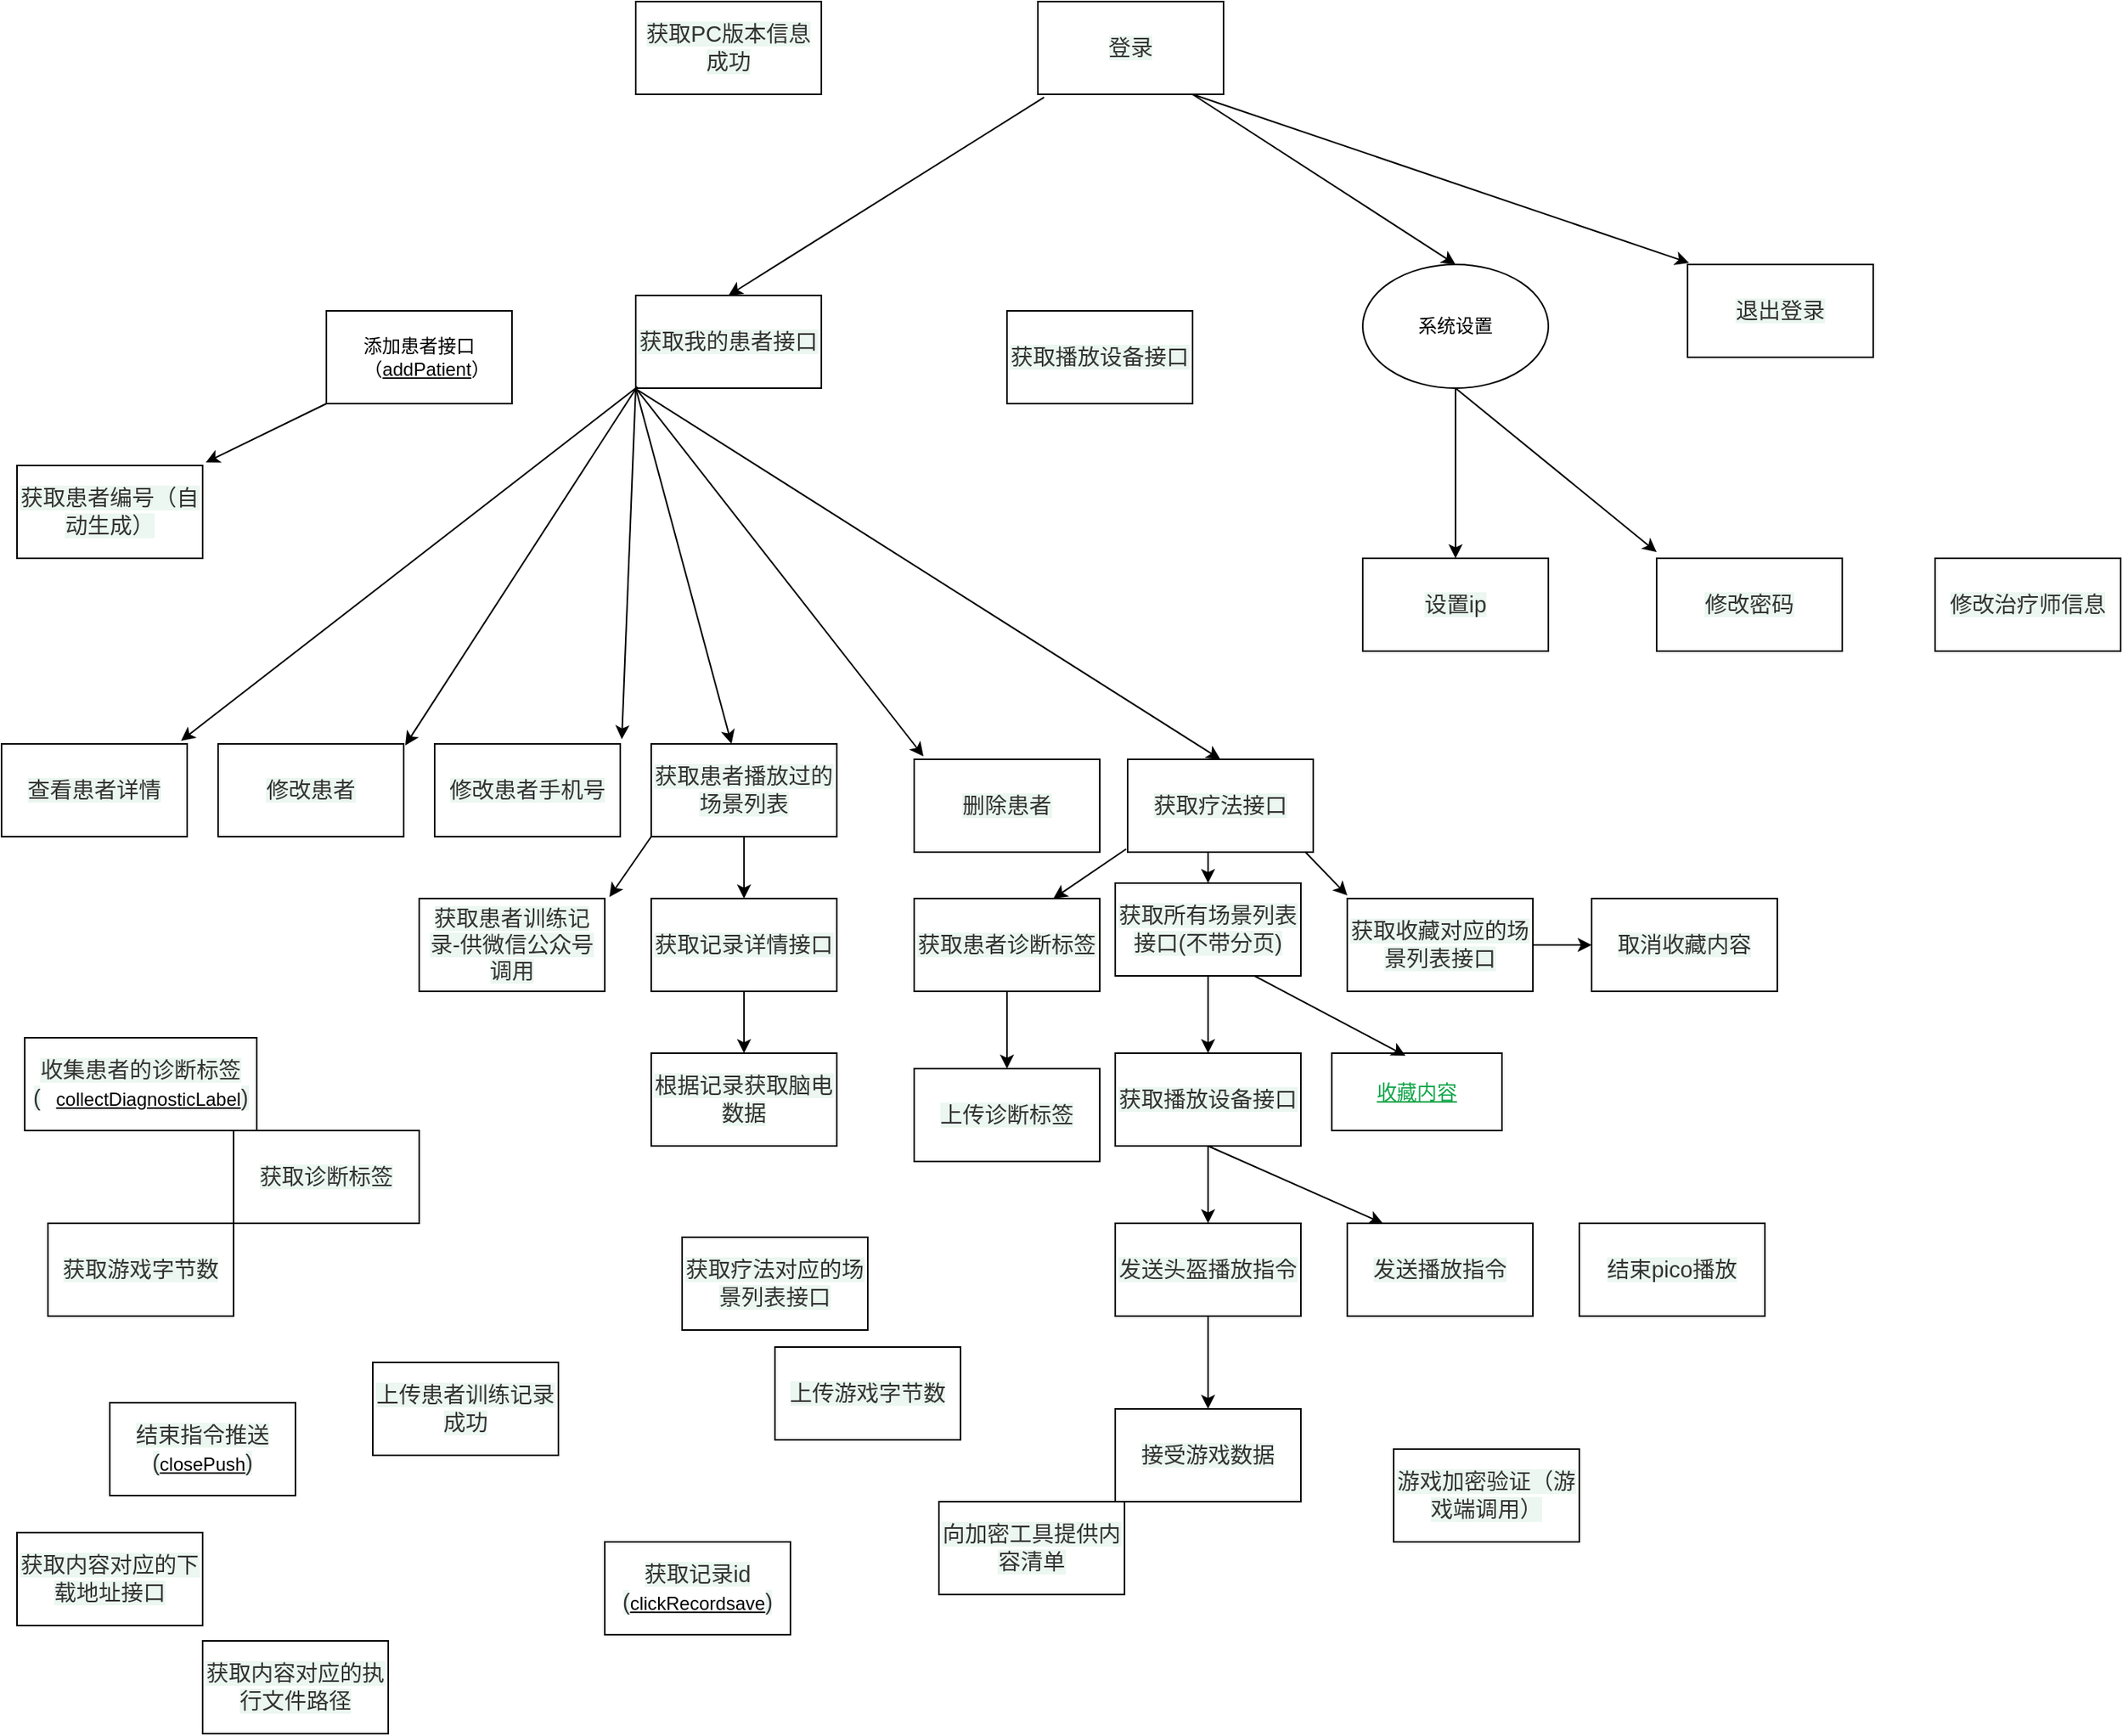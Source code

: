 <mxfile version="12.9.3" type="github" pages="4"><diagram id="1YOmKrzUHyD7AQp1XgCC" name="PC控制端"><mxGraphModel dx="595" dy="778" grid="1" gridSize="10" guides="1" tooltips="1" connect="1" arrows="1" fold="1" page="1" pageScale="1" pageWidth="827" pageHeight="1169" math="0" shadow="0"><root><mxCell id="0"/><mxCell id="1" parent="0"/><mxCell id="n-EWisEktnyqr7Ag122e-3" value="&lt;span style=&quot;text-align: left&quot;&gt;添加患者接口&lt;br&gt;&lt;/span&gt;&lt;span class=&quot;path&quot; style=&quot;font: inherit ; text-align: left ; white-space: normal ; margin: 0px ; padding: 0px 0px 0px 10px ; border: 0px ; vertical-align: baseline&quot;&gt;（&lt;a href=&quot;http://127.0.0.1:8081/swagger-ui.html#!/vr-room-pc-control-api-controller-sm/addPatientUsingPOST_1&quot; class=&quot;toggleOperation &quot; style=&quot;margin: 0px ; padding: 0px ; border: 0px ; font: inherit ; vertical-align: baseline ; color: black&quot;&gt;addPatient&lt;/a&gt;&lt;/span&gt;&lt;span style=&quot;text-align: left&quot;&gt;）&lt;/span&gt;" style="rounded=0;whiteSpace=wrap;html=1;" parent="1" vertex="1"><mxGeometry x="1070" y="510" width="120" height="60" as="geometry"/></mxCell><mxCell id="n-EWisEktnyqr7Ag122e-4" value="&lt;span style=&quot;color: rgb(51 , 51 , 51) ; font-family: &amp;#34;droid sans&amp;#34; , sans-serif ; font-size: 14.4px ; text-align: left ; white-space: normal ; background-color: rgb(235 , 247 , 240)&quot;&gt;获取记录id&lt;br&gt;(&lt;/span&gt;&lt;a href=&quot;http://127.0.0.1:8081/swagger-ui.html#!/vr-room-pc-control-api-controller-sm/clickRecordsaveUsingPOST&quot; class=&quot;toggleOperation &quot; style=&quot;font: inherit ; text-align: left ; margin: 0px ; padding: 0px ; border: 0px ; vertical-align: baseline ; color: black&quot;&gt;clickRecordsave&lt;/a&gt;&lt;span style=&quot;color: rgb(51 , 51 , 51) ; font-family: &amp;#34;droid sans&amp;#34; , sans-serif ; font-size: 14.4px ; text-align: left ; white-space: normal ; background-color: rgb(235 , 247 , 240)&quot;&gt;)&lt;/span&gt;" style="rounded=0;whiteSpace=wrap;html=1;" parent="1" vertex="1"><mxGeometry x="1250" y="1306" width="120" height="60" as="geometry"/></mxCell><mxCell id="n-EWisEktnyqr7Ag122e-5" value="&lt;span style=&quot;color: rgb(51 , 51 , 51) ; font-family: &amp;#34;droid sans&amp;#34; , sans-serif ; font-size: 14.4px ; text-align: left ; white-space: normal ; background-color: rgb(235 , 247 , 240)&quot;&gt;结束指令推送&lt;br&gt;(&lt;/span&gt;&lt;a href=&quot;http://127.0.0.1:8081/swagger-ui.html#!/vr-room-pc-control-api-controller-sm/closePushUsingPOST&quot; class=&quot;toggleOperation &quot; style=&quot;font: inherit ; text-align: left ; margin: 0px ; padding: 0px ; border: 0px ; vertical-align: baseline ; color: black&quot;&gt;closePush&lt;/a&gt;&lt;span style=&quot;color: rgb(51 , 51 , 51) ; font-family: &amp;#34;droid sans&amp;#34; , sans-serif ; font-size: 14.4px ; text-align: left ; white-space: normal ; background-color: rgb(235 , 247 , 240)&quot;&gt;)&lt;br&gt;&lt;/span&gt;" style="rounded=0;whiteSpace=wrap;html=1;" parent="1" vertex="1"><mxGeometry x="930" y="1216" width="120" height="60" as="geometry"/></mxCell><mxCell id="n-EWisEktnyqr7Ag122e-7" value="&lt;span style=&quot;color: rgb(51 , 51 , 51) ; font-family: &amp;#34;droid sans&amp;#34; , sans-serif ; font-size: 14.4px ; text-align: left ; white-space: normal ; background-color: rgb(235 , 247 , 240)&quot;&gt;收集患者的诊断标签&lt;br&gt;(&lt;/span&gt;&lt;span class=&quot;path&quot; style=&quot;font: inherit ; text-align: left ; margin: 0px ; padding: 0px 0px 0px 10px ; border: 0px ; vertical-align: baseline&quot;&gt;&lt;a href=&quot;http://127.0.0.1:8081/swagger-ui.html#!/vr-room-pc-control-api-controller-sm/collectDiagnosticLabelUsingPOST&quot; class=&quot;toggleOperation &quot; style=&quot;margin: 0px ; padding: 0px ; border: 0px ; font: inherit ; vertical-align: baseline ; color: black&quot;&gt;collectDiagnosticLabel&lt;/a&gt;&lt;/span&gt;&lt;span style=&quot;color: rgb(51 , 51 , 51) ; font-family: &amp;#34;droid sans&amp;#34; , sans-serif ; font-size: 14.4px ; text-align: left ; white-space: normal ; background-color: rgb(235 , 247 , 240)&quot;&gt;)&lt;br&gt;&lt;/span&gt;" style="rounded=0;whiteSpace=wrap;html=1;" parent="1" vertex="1"><mxGeometry x="875" y="980" width="150" height="60" as="geometry"/></mxCell><mxCell id="n-EWisEktnyqr7Ag122e-8" value="&lt;span style=&quot;color: rgb(51 , 51 , 51) ; font-family: &amp;#34;droid sans&amp;#34; , sans-serif ; font-size: 14.4px ; text-align: left ; white-space: normal ; background-color: rgb(235 , 247 , 240)&quot;&gt;取消收藏内容&lt;/span&gt;" style="rounded=0;whiteSpace=wrap;html=1;" parent="1" vertex="1"><mxGeometry x="1888" y="890" width="120" height="60" as="geometry"/></mxCell><mxCell id="n-EWisEktnyqr7Ag122e-9" value="&lt;span style=&quot;color: rgb(51 , 51 , 51) ; font-family: &amp;#34;droid sans&amp;#34; , sans-serif ; font-size: 14.4px ; text-align: left ; white-space: normal ; background-color: rgb(235 , 247 , 240)&quot;&gt;获取内容对应的执行文件路径&lt;/span&gt;" style="rounded=0;whiteSpace=wrap;html=1;" parent="1" vertex="1"><mxGeometry x="990" y="1370" width="120" height="60" as="geometry"/></mxCell><mxCell id="n-EWisEktnyqr7Ag122e-10" value="&lt;span style=&quot;color: rgb(51 , 51 , 51) ; font-family: &amp;#34;droid sans&amp;#34; , sans-serif ; font-size: 14.4px ; text-align: left ; white-space: normal ; background-color: rgb(235 , 247 , 240)&quot;&gt;删除患者&lt;/span&gt;" style="rounded=0;whiteSpace=wrap;html=1;" parent="1" vertex="1"><mxGeometry x="1450" y="800" width="120" height="60" as="geometry"/></mxCell><mxCell id="n-EWisEktnyqr7Ag122e-11" value="&lt;span style=&quot;color: rgb(51 , 51 , 51) ; font-family: &amp;#34;droid sans&amp;#34; , sans-serif ; font-size: 14.4px ; text-align: left ; white-space: normal ; background-color: rgb(235 , 247 , 240)&quot;&gt;获取播放设备接口&lt;/span&gt;" style="rounded=0;whiteSpace=wrap;html=1;" parent="1" vertex="1"><mxGeometry x="1580" y="990" width="120" height="60" as="geometry"/></mxCell><mxCell id="n-EWisEktnyqr7Ag122e-12" value="&lt;span style=&quot;color: rgb(51 , 51 , 51) ; font-family: &amp;#34;droid sans&amp;#34; , sans-serif ; font-size: 14.4px ; text-align: left ; white-space: normal ; background-color: rgb(235 , 247 , 240)&quot;&gt;获取播放设备接口&lt;/span&gt;" style="rounded=0;whiteSpace=wrap;html=1;" parent="1" vertex="1"><mxGeometry x="1510" y="510" width="120" height="60" as="geometry"/></mxCell><mxCell id="n-EWisEktnyqr7Ag122e-13" value="&lt;a href=&quot;http://127.0.0.1:8081/swagger-ui.html#!/vr-room-pc-control-api-controller-sm/contentCollectUsingPOST&quot; class=&quot;toggleOperation&quot; style=&quot;margin: 0px ; padding: 0px ; border: 0px ; font-stretch: inherit ; font-size: 12.96px ; line-height: inherit ; font-family: &amp;#34;droid sans&amp;#34; , sans-serif ; vertical-align: baseline ; color: rgb(16 , 165 , 74) ; text-align: left ; white-space: normal ; background-color: rgb(231 , 246 , 236)&quot;&gt;&lt;span class=&quot;markdown&quot; style=&quot;margin: 0px ; padding: 0px ; border: 0px ; font-style: inherit ; font-variant: inherit ; font-weight: inherit ; font-stretch: inherit ; font-size: inherit ; line-height: inherit ; font-family: inherit ; vertical-align: baseline&quot;&gt;&lt;p style=&quot;margin: 0px ; padding: 0px ; border: 0px ; font-style: inherit ; font-variant: inherit ; font-weight: inherit ; font-stretch: inherit ; font-size: inherit ; line-height: inherit ; font-family: inherit ; vertical-align: baseline ; color: inherit&quot;&gt;收藏内容&lt;/p&gt;&lt;/span&gt;&lt;/a&gt;" style="rounded=0;whiteSpace=wrap;html=1;" parent="1" vertex="1"><mxGeometry x="1720" y="990" width="110" height="50" as="geometry"/></mxCell><mxCell id="n-EWisEktnyqr7Ag122e-15" value="&lt;span style=&quot;color: rgb(51 , 51 , 51) ; font-family: &amp;#34;droid sans&amp;#34; , sans-serif ; font-size: 14.4px ; text-align: left ; white-space: normal ; background-color: rgb(235 , 247 , 240)&quot;&gt;获取内容对应的下载地址接口&lt;/span&gt;" style="rounded=0;whiteSpace=wrap;html=1;" parent="1" vertex="1"><mxGeometry x="870" y="1300" width="120" height="60" as="geometry"/></mxCell><mxCell id="n-EWisEktnyqr7Ag122e-17" value="&lt;span style=&quot;color: rgb(51 , 51 , 51) ; font-family: &amp;#34;droid sans&amp;#34; , sans-serif ; font-size: 14.4px ; text-align: left ; white-space: normal ; background-color: rgb(235 , 247 , 240)&quot;&gt;结束pico播放&lt;/span&gt;" style="rounded=0;whiteSpace=wrap;html=1;" parent="1" vertex="1"><mxGeometry x="1880" y="1100" width="120" height="60" as="geometry"/></mxCell><mxCell id="n-EWisEktnyqr7Ag122e-18" value="&lt;span style=&quot;color: rgb(51 , 51 , 51) ; font-family: &amp;#34;droid sans&amp;#34; , sans-serif ; font-size: 14.4px ; text-align: left ; white-space: normal ; background-color: rgb(235 , 247 , 240)&quot;&gt;游戏加密验证（游戏端调用）&lt;/span&gt;" style="rounded=0;whiteSpace=wrap;html=1;" parent="1" vertex="1"><mxGeometry x="1760" y="1246" width="120" height="60" as="geometry"/></mxCell><mxCell id="n-EWisEktnyqr7Ag122e-19" value="&lt;span style=&quot;color: rgb(51 , 51 , 51) ; font-family: &amp;#34;droid sans&amp;#34; , sans-serif ; font-size: 14.4px ; text-align: left ; white-space: normal ; background-color: rgb(235 , 247 , 240)&quot;&gt;获取患者编号（自动生成）&lt;/span&gt;" style="rounded=0;whiteSpace=wrap;html=1;" parent="1" vertex="1"><mxGeometry x="870" y="610" width="120" height="60" as="geometry"/></mxCell><mxCell id="n-EWisEktnyqr7Ag122e-20" value="&lt;span style=&quot;color: rgb(51 , 51 , 51) ; font-family: &amp;#34;droid sans&amp;#34; , sans-serif ; font-size: 14.4px ; text-align: left ; white-space: normal ; background-color: rgb(235 , 247 , 240)&quot;&gt;获取患者诊断标签&lt;/span&gt;" style="rounded=0;whiteSpace=wrap;html=1;" parent="1" vertex="1"><mxGeometry x="1450" y="890" width="120" height="60" as="geometry"/></mxCell><mxCell id="n-EWisEktnyqr7Ag122e-21" value="&lt;span style=&quot;color: rgb(51 , 51 , 51) ; font-family: &amp;#34;droid sans&amp;#34; , sans-serif ; font-size: 14.4px ; text-align: left ; white-space: normal ; background-color: rgb(235 , 247 , 240)&quot;&gt;获取患者播放过的场景列表&lt;/span&gt;" style="rounded=0;whiteSpace=wrap;html=1;" parent="1" vertex="1"><mxGeometry x="1280" y="790" width="120" height="60" as="geometry"/></mxCell><mxCell id="n-EWisEktnyqr7Ag122e-22" value="&lt;span style=&quot;color: rgb(51 , 51 , 51) ; font-family: &amp;#34;droid sans&amp;#34; , sans-serif ; font-size: 14.4px ; text-align: left ; white-space: normal ; background-color: rgb(235 , 247 , 240)&quot;&gt;获取记录详情接口&lt;/span&gt;" style="rounded=0;whiteSpace=wrap;html=1;" parent="1" vertex="1"><mxGeometry x="1280" y="890" width="120" height="60" as="geometry"/></mxCell><mxCell id="n-EWisEktnyqr7Ag122e-23" value="&lt;span style=&quot;color: rgb(51 , 51 , 51) ; font-family: &amp;#34;droid sans&amp;#34; , sans-serif ; font-size: 14.4px ; text-align: left ; white-space: normal ; background-color: rgb(235 , 247 , 240)&quot;&gt;根据记录获取脑电数据&lt;/span&gt;" style="rounded=0;whiteSpace=wrap;html=1;" parent="1" vertex="1"><mxGeometry x="1280" y="990" width="120" height="60" as="geometry"/></mxCell><mxCell id="n-EWisEktnyqr7Ag122e-25" value="&lt;span style=&quot;color: rgb(51 , 51 , 51) ; font-family: &amp;#34;droid sans&amp;#34; , sans-serif ; font-size: 14.4px ; text-align: left ; white-space: normal ; background-color: rgb(235 , 247 , 240)&quot;&gt;获取PC版本信息成功&lt;/span&gt;" style="rounded=0;whiteSpace=wrap;html=1;" parent="1" vertex="1"><mxGeometry x="1270" y="310" width="120" height="60" as="geometry"/></mxCell><mxCell id="n-EWisEktnyqr7Ag122e-26" value="&lt;span style=&quot;color: rgb(51 , 51 , 51) ; font-family: &amp;#34;droid sans&amp;#34; , sans-serif ; font-size: 14.4px ; text-align: left ; white-space: normal ; background-color: rgb(235 , 247 , 240)&quot;&gt;获取诊断标签&lt;/span&gt;" style="rounded=0;whiteSpace=wrap;html=1;" parent="1" vertex="1"><mxGeometry x="1010" y="1040" width="120" height="60" as="geometry"/></mxCell><mxCell id="n-EWisEktnyqr7Ag122e-27" value="&lt;span style=&quot;color: rgb(51 , 51 , 51) ; font-family: &amp;#34;droid sans&amp;#34; , sans-serif ; font-size: 14.4px ; text-align: left ; white-space: normal ; background-color: rgb(235 , 247 , 240)&quot;&gt;获取游戏字节数&lt;/span&gt;" style="rounded=0;whiteSpace=wrap;html=1;" parent="1" vertex="1"><mxGeometry x="890" y="1100" width="120" height="60" as="geometry"/></mxCell><mxCell id="n-EWisEktnyqr7Ag122e-28" value="&lt;span style=&quot;color: rgb(51 , 51 , 51) ; font-family: &amp;#34;droid sans&amp;#34; , sans-serif ; font-size: 14.4px ; text-align: left ; white-space: normal ; background-color: rgb(235 , 247 , 240)&quot;&gt;获取收藏对应的场景列表接口&lt;/span&gt;" style="rounded=0;whiteSpace=wrap;html=1;" parent="1" vertex="1"><mxGeometry x="1730" y="890" width="120" height="60" as="geometry"/></mxCell><mxCell id="n-EWisEktnyqr7Ag122e-29" value="&lt;span style=&quot;color: rgb(51 , 51 , 51) ; font-family: &amp;#34;droid sans&amp;#34; , sans-serif ; font-size: 14.4px ; text-align: left ; white-space: normal ; background-color: rgb(235 , 247 , 240)&quot;&gt;登录&lt;/span&gt;" style="rounded=0;whiteSpace=wrap;html=1;" parent="1" vertex="1"><mxGeometry x="1530" y="310" width="120" height="60" as="geometry"/></mxCell><mxCell id="n-EWisEktnyqr7Ag122e-30" value="&lt;span style=&quot;color: rgb(51 , 51 , 51) ; font-family: &amp;#34;droid sans&amp;#34; , sans-serif ; font-size: 14.4px ; text-align: left ; white-space: normal ; background-color: rgb(235 , 247 , 240)&quot;&gt;退出登录&lt;/span&gt;" style="rounded=0;whiteSpace=wrap;html=1;" parent="1" vertex="1"><mxGeometry x="1950" y="480" width="120" height="60" as="geometry"/></mxCell><mxCell id="n-EWisEktnyqr7Ag122e-31" value="&lt;span style=&quot;color: rgb(51 , 51 , 51) ; font-family: &amp;#34;droid sans&amp;#34; , sans-serif ; font-size: 14.4px ; text-align: left ; white-space: normal ; background-color: rgb(235 , 247 , 240)&quot;&gt;修改密码&lt;/span&gt;" style="rounded=0;whiteSpace=wrap;html=1;" parent="1" vertex="1"><mxGeometry x="1930" y="670" width="120" height="60" as="geometry"/></mxCell><mxCell id="n-EWisEktnyqr7Ag122e-32" value="&lt;span style=&quot;color: rgb(51 , 51 , 51) ; font-family: &amp;#34;droid sans&amp;#34; , sans-serif ; font-size: 14.4px ; text-align: left ; white-space: normal ; background-color: rgb(235 , 247 , 240)&quot;&gt;修改治疗师信息&lt;/span&gt;" style="rounded=0;whiteSpace=wrap;html=1;" parent="1" vertex="1"><mxGeometry x="2110" y="670" width="120" height="60" as="geometry"/></mxCell><mxCell id="n-EWisEktnyqr7Ag122e-33" value="&lt;span style=&quot;color: rgb(51 , 51 , 51) ; font-family: &amp;#34;droid sans&amp;#34; , sans-serif ; font-size: 14.4px ; text-align: left ; white-space: normal ; background-color: rgb(235 , 247 , 240)&quot;&gt;获取患者训练记录-供微信公众号调用&lt;/span&gt;" style="rounded=0;whiteSpace=wrap;html=1;" parent="1" vertex="1"><mxGeometry x="1130" y="890" width="120" height="60" as="geometry"/></mxCell><mxCell id="n-EWisEktnyqr7Ag122e-34" value="&lt;span style=&quot;color: rgb(51 , 51 , 51) ; font-family: &amp;#34;droid sans&amp;#34; , sans-serif ; font-size: 14.4px ; text-align: left ; white-space: normal ; background-color: rgb(235 , 247 , 240)&quot;&gt;查看患者详情&lt;/span&gt;" style="rounded=0;whiteSpace=wrap;html=1;" parent="1" vertex="1"><mxGeometry x="860" y="790" width="120" height="60" as="geometry"/></mxCell><mxCell id="n-EWisEktnyqr7Ag122e-35" value="&lt;span style=&quot;color: rgb(51 , 51 , 51) ; font-family: &amp;#34;droid sans&amp;#34; , sans-serif ; font-size: 14.4px ; text-align: left ; white-space: normal ; background-color: rgb(235 , 247 , 240)&quot;&gt;获取我的患者接口&lt;/span&gt;" style="rounded=0;whiteSpace=wrap;html=1;" parent="1" vertex="1"><mxGeometry x="1270" y="500" width="120" height="60" as="geometry"/></mxCell><mxCell id="n-EWisEktnyqr7Ag122e-36" value="&lt;span style=&quot;color: rgb(51 , 51 , 51) ; font-family: &amp;#34;droid sans&amp;#34; , sans-serif ; font-size: 14.4px ; text-align: left ; white-space: normal ; background-color: rgb(235 , 247 , 240)&quot;&gt;发送头盔播放指令&lt;/span&gt;" style="rounded=0;whiteSpace=wrap;html=1;" parent="1" vertex="1"><mxGeometry x="1580" y="1100" width="120" height="60" as="geometry"/></mxCell><mxCell id="n-EWisEktnyqr7Ag122e-37" value="&lt;span style=&quot;color: rgb(51 , 51 , 51) ; font-family: &amp;#34;droid sans&amp;#34; , sans-serif ; font-size: 14.4px ; text-align: left ; white-space: normal ; background-color: rgb(235 , 247 , 240)&quot;&gt;向加密工具提供内容清单&lt;/span&gt;" style="rounded=0;whiteSpace=wrap;html=1;" parent="1" vertex="1"><mxGeometry x="1466" y="1280" width="120" height="60" as="geometry"/></mxCell><mxCell id="n-EWisEktnyqr7Ag122e-38" value="&lt;span style=&quot;color: rgb(51 , 51 , 51) ; font-family: &amp;#34;droid sans&amp;#34; , sans-serif ; font-size: 14.4px ; text-align: left ; white-space: normal ; background-color: rgb(235 , 247 , 240)&quot;&gt;接受游戏数据&lt;/span&gt;" style="rounded=0;whiteSpace=wrap;html=1;" parent="1" vertex="1"><mxGeometry x="1580" y="1220" width="120" height="60" as="geometry"/></mxCell><mxCell id="n-EWisEktnyqr7Ag122e-39" value="&lt;span style=&quot;color: rgb(51 , 51 , 51) ; font-family: &amp;#34;droid sans&amp;#34; , sans-serif ; font-size: 14.4px ; text-align: left ; white-space: normal ; background-color: rgb(235 , 247 , 240)&quot;&gt;获取疗法对应的场景列表接口&lt;/span&gt;" style="rounded=0;whiteSpace=wrap;html=1;" parent="1" vertex="1"><mxGeometry x="1300" y="1109" width="120" height="60" as="geometry"/></mxCell><mxCell id="n-EWisEktnyqr7Ag122e-41" value="&lt;span style=&quot;color: rgb(51 , 51 , 51) ; font-family: &amp;#34;droid sans&amp;#34; , sans-serif ; font-size: 14.4px ; text-align: left ; white-space: normal ; background-color: rgb(235 , 247 , 240)&quot;&gt;获取所有场景列表接口(不带分页)&lt;/span&gt;" style="rounded=0;whiteSpace=wrap;html=1;" parent="1" vertex="1"><mxGeometry x="1580" y="880" width="120" height="60" as="geometry"/></mxCell><mxCell id="n-EWisEktnyqr7Ag122e-42" value="&lt;span style=&quot;color: rgb(51 , 51 , 51) ; font-family: &amp;#34;droid sans&amp;#34; , sans-serif ; font-size: 14.4px ; text-align: left ; white-space: normal ; background-color: rgb(235 , 247 , 240)&quot;&gt;设置ip&lt;/span&gt;" style="rounded=0;whiteSpace=wrap;html=1;" parent="1" vertex="1"><mxGeometry x="1740" y="670" width="120" height="60" as="geometry"/></mxCell><mxCell id="n-EWisEktnyqr7Ag122e-43" value="&lt;span style=&quot;color: rgb(51 , 51 , 51) ; font-family: &amp;#34;droid sans&amp;#34; , sans-serif ; font-size: 14.4px ; text-align: left ; white-space: normal ; background-color: rgb(235 , 247 , 240)&quot;&gt;获取疗法接口&lt;/span&gt;" style="rounded=0;whiteSpace=wrap;html=1;" parent="1" vertex="1"><mxGeometry x="1588" y="800" width="120" height="60" as="geometry"/></mxCell><mxCell id="n-EWisEktnyqr7Ag122e-44" value="&lt;span style=&quot;color: rgb(51 , 51 , 51) ; font-family: &amp;#34;droid sans&amp;#34; , sans-serif ; font-size: 14.4px ; text-align: left ; white-space: normal ; background-color: rgb(235 , 247 , 240)&quot;&gt;发送播放指令&lt;/span&gt;" style="rounded=0;whiteSpace=wrap;html=1;" parent="1" vertex="1"><mxGeometry x="1730" y="1100" width="120" height="60" as="geometry"/></mxCell><mxCell id="n-EWisEktnyqr7Ag122e-45" value="&lt;span style=&quot;color: rgb(51 , 51 , 51) ; font-family: &amp;#34;droid sans&amp;#34; , sans-serif ; font-size: 14.4px ; text-align: left ; white-space: normal ; background-color: rgb(235 , 247 , 240)&quot;&gt;上传患者训练记录成功&lt;/span&gt;" style="rounded=0;whiteSpace=wrap;html=1;" parent="1" vertex="1"><mxGeometry x="1100" y="1190" width="120" height="60" as="geometry"/></mxCell><mxCell id="n-EWisEktnyqr7Ag122e-46" value="&lt;span style=&quot;color: rgb(51 , 51 , 51) ; font-family: &amp;#34;droid sans&amp;#34; , sans-serif ; font-size: 14.4px ; text-align: left ; white-space: normal ; background-color: rgb(235 , 247 , 240)&quot;&gt;修改患者手机号&lt;/span&gt;" style="rounded=0;whiteSpace=wrap;html=1;" parent="1" vertex="1"><mxGeometry x="1140" y="790" width="120" height="60" as="geometry"/></mxCell><mxCell id="n-EWisEktnyqr7Ag122e-47" value="&lt;span style=&quot;color: rgb(51 , 51 , 51) ; font-family: &amp;#34;droid sans&amp;#34; , sans-serif ; font-size: 14.4px ; text-align: left ; white-space: normal ; background-color: rgb(235 , 247 , 240)&quot;&gt;修改患者&lt;/span&gt;" style="rounded=0;whiteSpace=wrap;html=1;" parent="1" vertex="1"><mxGeometry x="1000" y="790" width="120" height="60" as="geometry"/></mxCell><mxCell id="n-EWisEktnyqr7Ag122e-48" value="&lt;span style=&quot;color: rgb(51 , 51 , 51) ; font-family: &amp;#34;droid sans&amp;#34; , sans-serif ; font-size: 14.4px ; text-align: left ; white-space: normal ; background-color: rgb(235 , 247 , 240)&quot;&gt;上传诊断标签&lt;/span&gt;" style="rounded=0;whiteSpace=wrap;html=1;" parent="1" vertex="1"><mxGeometry x="1450" y="1000" width="120" height="60" as="geometry"/></mxCell><mxCell id="n-EWisEktnyqr7Ag122e-49" value="&lt;span style=&quot;color: rgb(51 , 51 , 51) ; font-family: &amp;#34;droid sans&amp;#34; , sans-serif ; font-size: 14.4px ; text-align: left ; white-space: normal ; background-color: rgb(235 , 247 , 240)&quot;&gt;上传游戏字节数&lt;/span&gt;" style="rounded=0;whiteSpace=wrap;html=1;" parent="1" vertex="1"><mxGeometry x="1360" y="1180" width="120" height="60" as="geometry"/></mxCell><mxCell id="n-EWisEktnyqr7Ag122e-50" value="" style="endArrow=classic;html=1;exitX=0.033;exitY=1.033;exitDx=0;exitDy=0;exitPerimeter=0;entryX=0.5;entryY=0;entryDx=0;entryDy=0;" parent="1" source="n-EWisEktnyqr7Ag122e-29" target="n-EWisEktnyqr7Ag122e-35" edge="1"><mxGeometry width="50" height="50" relative="1" as="geometry"><mxPoint x="1420" y="350" as="sourcePoint"/><mxPoint x="1470" y="300" as="targetPoint"/></mxGeometry></mxCell><mxCell id="n-EWisEktnyqr7Ag122e-53" value="&lt;span style=&quot;text-align: left&quot;&gt;系统设置&lt;/span&gt;" style="ellipse;whiteSpace=wrap;html=1;" parent="1" vertex="1"><mxGeometry x="1740" y="480" width="120" height="80" as="geometry"/></mxCell><mxCell id="n-EWisEktnyqr7Ag122e-55" value="" style="endArrow=classic;html=1;entryX=0.5;entryY=0;entryDx=0;entryDy=0;" parent="1" target="n-EWisEktnyqr7Ag122e-53" edge="1"><mxGeometry width="50" height="50" relative="1" as="geometry"><mxPoint x="1630" y="370" as="sourcePoint"/><mxPoint x="1680" y="320" as="targetPoint"/></mxGeometry></mxCell><mxCell id="n-EWisEktnyqr7Ag122e-56" value="" style="endArrow=classic;html=1;exitX=0.5;exitY=1;exitDx=0;exitDy=0;" parent="1" source="n-EWisEktnyqr7Ag122e-53" target="n-EWisEktnyqr7Ag122e-42" edge="1"><mxGeometry width="50" height="50" relative="1" as="geometry"><mxPoint x="1790" y="560" as="sourcePoint"/><mxPoint x="1840" y="510" as="targetPoint"/></mxGeometry></mxCell><mxCell id="n-EWisEktnyqr7Ag122e-57" value="" style="endArrow=classic;html=1;entryX=0;entryY=-0.067;entryDx=0;entryDy=0;entryPerimeter=0;" parent="1" target="n-EWisEktnyqr7Ag122e-31" edge="1"><mxGeometry width="50" height="50" relative="1" as="geometry"><mxPoint x="1800" y="560" as="sourcePoint"/><mxPoint x="1850" y="510" as="targetPoint"/></mxGeometry></mxCell><mxCell id="n-EWisEktnyqr7Ag122e-59" value="" style="endArrow=classic;html=1;exitX=0.008;exitY=0.983;exitDx=0;exitDy=0;exitPerimeter=0;entryX=1.008;entryY=0.017;entryDx=0;entryDy=0;entryPerimeter=0;" parent="1" source="n-EWisEktnyqr7Ag122e-35" target="n-EWisEktnyqr7Ag122e-47" edge="1"><mxGeometry width="50" height="50" relative="1" as="geometry"><mxPoint x="1260" y="580" as="sourcePoint"/><mxPoint x="1310" y="530" as="targetPoint"/></mxGeometry></mxCell><mxCell id="n-EWisEktnyqr7Ag122e-60" value="" style="endArrow=classic;html=1;" parent="1" edge="1"><mxGeometry width="50" height="50" relative="1" as="geometry"><mxPoint x="1270" y="560" as="sourcePoint"/><mxPoint x="1261" y="787" as="targetPoint"/></mxGeometry></mxCell><mxCell id="n-EWisEktnyqr7Ag122e-61" value="" style="endArrow=classic;html=1;" parent="1" target="n-EWisEktnyqr7Ag122e-21" edge="1"><mxGeometry width="50" height="50" relative="1" as="geometry"><mxPoint x="1270" y="560" as="sourcePoint"/><mxPoint x="1320" y="510" as="targetPoint"/></mxGeometry></mxCell><mxCell id="n-EWisEktnyqr7Ag122e-62" value="" style="endArrow=classic;html=1;entryX=0.75;entryY=0;entryDx=0;entryDy=0;exitX=-0.008;exitY=0.967;exitDx=0;exitDy=0;exitPerimeter=0;" parent="1" source="n-EWisEktnyqr7Ag122e-43" target="n-EWisEktnyqr7Ag122e-20" edge="1"><mxGeometry width="50" height="50" relative="1" as="geometry"><mxPoint x="1270" y="560" as="sourcePoint"/><mxPoint x="1320" y="510" as="targetPoint"/></mxGeometry></mxCell><mxCell id="n-EWisEktnyqr7Ag122e-63" value="" style="endArrow=classic;html=1;entryX=0.05;entryY=-0.033;entryDx=0;entryDy=0;entryPerimeter=0;" parent="1" target="n-EWisEktnyqr7Ag122e-10" edge="1"><mxGeometry width="50" height="50" relative="1" as="geometry"><mxPoint x="1270" y="560" as="sourcePoint"/><mxPoint x="1320" y="510" as="targetPoint"/></mxGeometry></mxCell><mxCell id="bq3BUaAg8HAqKE6IZjgc-1" value="" style="endArrow=classic;html=1;entryX=0.967;entryY=-0.033;entryDx=0;entryDy=0;entryPerimeter=0;" parent="1" target="n-EWisEktnyqr7Ag122e-34" edge="1"><mxGeometry width="50" height="50" relative="1" as="geometry"><mxPoint x="1270" y="560" as="sourcePoint"/><mxPoint x="1320" y="510" as="targetPoint"/></mxGeometry></mxCell><mxCell id="bq3BUaAg8HAqKE6IZjgc-2" value="" style="endArrow=classic;html=1;exitX=0.5;exitY=1;exitDx=0;exitDy=0;" parent="1" source="n-EWisEktnyqr7Ag122e-21" target="n-EWisEktnyqr7Ag122e-22" edge="1"><mxGeometry width="50" height="50" relative="1" as="geometry"><mxPoint x="1330" y="850" as="sourcePoint"/><mxPoint x="1380" y="800" as="targetPoint"/></mxGeometry></mxCell><mxCell id="bq3BUaAg8HAqKE6IZjgc-3" value="" style="endArrow=classic;html=1;entryX=0.5;entryY=0;entryDx=0;entryDy=0;" parent="1" target="n-EWisEktnyqr7Ag122e-23" edge="1"><mxGeometry width="50" height="50" relative="1" as="geometry"><mxPoint x="1340" y="950" as="sourcePoint"/><mxPoint x="1390" y="900" as="targetPoint"/></mxGeometry></mxCell><mxCell id="bq3BUaAg8HAqKE6IZjgc-4" value="" style="endArrow=classic;html=1;exitX=0.008;exitY=1.017;exitDx=0;exitDy=0;exitPerimeter=0;entryX=0.5;entryY=0;entryDx=0;entryDy=0;" parent="1" source="n-EWisEktnyqr7Ag122e-35" target="n-EWisEktnyqr7Ag122e-43" edge="1"><mxGeometry width="50" height="50" relative="1" as="geometry"><mxPoint x="1340" y="580" as="sourcePoint"/><mxPoint x="1570" y="730" as="targetPoint"/></mxGeometry></mxCell><mxCell id="bq3BUaAg8HAqKE6IZjgc-5" value="" style="endArrow=classic;html=1;entryX=0.5;entryY=0;entryDx=0;entryDy=0;exitX=0.5;exitY=1;exitDx=0;exitDy=0;" parent="1" source="n-EWisEktnyqr7Ag122e-41" target="n-EWisEktnyqr7Ag122e-11" edge="1"><mxGeometry width="50" height="50" relative="1" as="geometry"><mxPoint x="1740" y="850" as="sourcePoint"/><mxPoint x="1790" y="800" as="targetPoint"/></mxGeometry></mxCell><mxCell id="bq3BUaAg8HAqKE6IZjgc-6" value="" style="endArrow=classic;html=1;entryX=0;entryY=-0.033;entryDx=0;entryDy=0;entryPerimeter=0;exitX=0.958;exitY=1;exitDx=0;exitDy=0;exitPerimeter=0;" parent="1" source="n-EWisEktnyqr7Ag122e-43" target="n-EWisEktnyqr7Ag122e-28" edge="1"><mxGeometry width="50" height="50" relative="1" as="geometry"><mxPoint x="1810" y="850" as="sourcePoint"/><mxPoint x="1860" y="800" as="targetPoint"/></mxGeometry></mxCell><mxCell id="bq3BUaAg8HAqKE6IZjgc-7" value="" style="endArrow=classic;html=1;entryX=0;entryY=0.5;entryDx=0;entryDy=0;exitX=1;exitY=0.5;exitDx=0;exitDy=0;" parent="1" source="n-EWisEktnyqr7Ag122e-28" target="n-EWisEktnyqr7Ag122e-8" edge="1"><mxGeometry width="50" height="50" relative="1" as="geometry"><mxPoint x="1740" y="860" as="sourcePoint"/><mxPoint x="1860" y="800" as="targetPoint"/></mxGeometry></mxCell><mxCell id="bq3BUaAg8HAqKE6IZjgc-8" value="" style="endArrow=classic;html=1;entryX=1.025;entryY=-0.017;entryDx=0;entryDy=0;entryPerimeter=0;" parent="1" target="n-EWisEktnyqr7Ag122e-33" edge="1"><mxGeometry width="50" height="50" relative="1" as="geometry"><mxPoint x="1280" y="850" as="sourcePoint"/><mxPoint x="1330" y="800" as="targetPoint"/></mxGeometry></mxCell><mxCell id="bq3BUaAg8HAqKE6IZjgc-9" value="" style="endArrow=classic;html=1;entryX=0.5;entryY=0;entryDx=0;entryDy=0;exitX=0.5;exitY=1;exitDx=0;exitDy=0;" parent="1" source="n-EWisEktnyqr7Ag122e-11" target="n-EWisEktnyqr7Ag122e-36" edge="1"><mxGeometry width="50" height="50" relative="1" as="geometry"><mxPoint x="1750" y="960" as="sourcePoint"/><mxPoint x="1800" y="910" as="targetPoint"/></mxGeometry></mxCell><mxCell id="bq3BUaAg8HAqKE6IZjgc-10" value="" style="endArrow=classic;html=1;entryX=0.5;entryY=0;entryDx=0;entryDy=0;exitX=0.5;exitY=1;exitDx=0;exitDy=0;" parent="1" source="n-EWisEktnyqr7Ag122e-20" target="n-EWisEktnyqr7Ag122e-48" edge="1"><mxGeometry width="50" height="50" relative="1" as="geometry"><mxPoint x="1620" y="1000" as="sourcePoint"/><mxPoint x="1630" y="970" as="targetPoint"/></mxGeometry></mxCell><mxCell id="bq3BUaAg8HAqKE6IZjgc-11" value="" style="endArrow=classic;html=1;exitX=0.5;exitY=1;exitDx=0;exitDy=0;" parent="1" source="n-EWisEktnyqr7Ag122e-36" target="n-EWisEktnyqr7Ag122e-38" edge="1"><mxGeometry width="50" height="50" relative="1" as="geometry"><mxPoint x="1750" y="1070" as="sourcePoint"/><mxPoint x="1800" y="1020" as="targetPoint"/></mxGeometry></mxCell><mxCell id="bq3BUaAg8HAqKE6IZjgc-12" value="" style="endArrow=classic;html=1;entryX=0.192;entryY=0;entryDx=0;entryDy=0;entryPerimeter=0;exitX=0.5;exitY=1;exitDx=0;exitDy=0;" parent="1" source="n-EWisEktnyqr7Ag122e-11" target="n-EWisEktnyqr7Ag122e-44" edge="1"><mxGeometry width="50" height="50" relative="1" as="geometry"><mxPoint x="1750" y="960" as="sourcePoint"/><mxPoint x="1800" y="910" as="targetPoint"/></mxGeometry></mxCell><mxCell id="bq3BUaAg8HAqKE6IZjgc-13" value="" style="endArrow=classic;html=1;entryX=0.5;entryY=0;entryDx=0;entryDy=0;" parent="1" target="n-EWisEktnyqr7Ag122e-41" edge="1"><mxGeometry width="50" height="50" relative="1" as="geometry"><mxPoint x="1640" y="860" as="sourcePoint"/><mxPoint x="1690" y="810" as="targetPoint"/></mxGeometry></mxCell><mxCell id="bq3BUaAg8HAqKE6IZjgc-14" value="" style="endArrow=classic;html=1;entryX=0.008;entryY=-0.017;entryDx=0;entryDy=0;entryPerimeter=0;" parent="1" target="n-EWisEktnyqr7Ag122e-30" edge="1"><mxGeometry width="50" height="50" relative="1" as="geometry"><mxPoint x="1630" y="370" as="sourcePoint"/><mxPoint x="1680" y="320" as="targetPoint"/></mxGeometry></mxCell><mxCell id="bq3BUaAg8HAqKE6IZjgc-15" value="" style="endArrow=classic;html=1;entryX=1.017;entryY=-0.033;entryDx=0;entryDy=0;entryPerimeter=0;" parent="1" target="n-EWisEktnyqr7Ag122e-19" edge="1"><mxGeometry width="50" height="50" relative="1" as="geometry"><mxPoint x="1070" y="570" as="sourcePoint"/><mxPoint x="1120" y="520" as="targetPoint"/></mxGeometry></mxCell><mxCell id="bq3BUaAg8HAqKE6IZjgc-16" value="" style="endArrow=classic;html=1;entryX=0.433;entryY=0.033;entryDx=0;entryDy=0;exitX=0.75;exitY=1;exitDx=0;exitDy=0;entryPerimeter=0;" parent="1" source="n-EWisEktnyqr7Ag122e-41" target="n-EWisEktnyqr7Ag122e-13" edge="1"><mxGeometry width="50" height="50" relative="1" as="geometry"><mxPoint x="1900" y="790" as="sourcePoint"/><mxPoint x="1750" y="800" as="targetPoint"/></mxGeometry></mxCell></root></mxGraphModel></diagram><diagram id="MMMt9J0bC1jc9XknZLfw" name="pad控制端"><mxGraphModel dx="1422" dy="778" grid="1" gridSize="10" guides="1" tooltips="1" connect="1" arrows="1" fold="1" page="1" pageScale="1" pageWidth="827" pageHeight="1169" math="0" shadow="0"><root><mxCell id="st6CE8W8aoTrHwn1ALGR-0"/><mxCell id="st6CE8W8aoTrHwn1ALGR-1" parent="st6CE8W8aoTrHwn1ALGR-0"/><mxCell id="TNM23LCCCFVKs2EVIS89-0" value="&lt;span style=&quot;color: rgb(51 , 51 , 51) ; font-family: &amp;#34;droid sans&amp;#34; , sans-serif ; font-size: 14.4px ; text-align: left ; white-space: normal ; background-color: rgb(235 , 247 , 240)&quot;&gt;添加患者接口&lt;/span&gt;" style="rounded=0;whiteSpace=wrap;html=1;" parent="st6CE8W8aoTrHwn1ALGR-1" vertex="1"><mxGeometry x="1150" y="890" width="120" height="60" as="geometry"/></mxCell><mxCell id="TNM23LCCCFVKs2EVIS89-1" value="&lt;span style=&quot;color: rgb(51 , 51 , 51) ; font-family: &amp;#34;droid sans&amp;#34; , sans-serif ; font-size: 14.4px ; text-align: left ; white-space: normal ; background-color: rgb(235 , 247 , 240)&quot;&gt;改变添加患者编号规则&lt;/span&gt;" style="rounded=0;whiteSpace=wrap;html=1;" parent="st6CE8W8aoTrHwn1ALGR-1" vertex="1"><mxGeometry x="400" y="630" width="120" height="60" as="geometry"/></mxCell><mxCell id="TNM23LCCCFVKs2EVIS89-2" value="&lt;span style=&quot;color: rgb(51 , 51 , 51) ; font-family: &amp;#34;droid sans&amp;#34; , sans-serif ; font-size: 14.4px ; text-align: left ; white-space: normal ; background-color: rgb(235 , 247 , 240)&quot;&gt;获取收藏对应的场景列表接口&lt;/span&gt;" style="rounded=0;whiteSpace=wrap;html=1;" parent="st6CE8W8aoTrHwn1ALGR-1" vertex="1"><mxGeometry x="1162.5" y="1289" width="120" height="60" as="geometry"/></mxCell><mxCell id="TNM23LCCCFVKs2EVIS89-3" value="&lt;span style=&quot;color: rgb(51 , 51 , 51) ; font-family: &amp;#34;droid sans&amp;#34; , sans-serif ; font-size: 14.4px ; text-align: left ; white-space: normal ; background-color: rgb(235 , 247 , 240)&quot;&gt;收藏场景&lt;/span&gt;" style="rounded=0;whiteSpace=wrap;html=1;" parent="st6CE8W8aoTrHwn1ALGR-1" vertex="1"><mxGeometry x="820" y="1400" width="120" height="60" as="geometry"/></mxCell><mxCell id="TNM23LCCCFVKs2EVIS89-4" value="&lt;span style=&quot;color: rgb(51 , 51 , 51) ; font-family: &amp;#34;droid sans&amp;#34; , sans-serif ; font-size: 14.4px ; text-align: left ; white-space: normal ; background-color: rgb(235 , 247 , 240)&quot;&gt;取消收藏内容&lt;/span&gt;" style="rounded=0;whiteSpace=wrap;html=1;" parent="st6CE8W8aoTrHwn1ALGR-1" vertex="1"><mxGeometry x="1170" y="1400" width="120" height="60" as="geometry"/></mxCell><mxCell id="TNM23LCCCFVKs2EVIS89-5" value="&lt;span style=&quot;color: rgb(51 , 51 , 51) ; font-family: &amp;#34;droid sans&amp;#34; , sans-serif ; font-size: 14.4px ; text-align: left ; white-space: normal ; background-color: rgb(235 , 247 , 240)&quot;&gt;获取单个内容&lt;/span&gt;" style="rounded=0;whiteSpace=wrap;html=1;" parent="st6CE8W8aoTrHwn1ALGR-1" vertex="1"><mxGeometry x="1010" y="1580" width="120" height="60" as="geometry"/></mxCell><mxCell id="TNM23LCCCFVKs2EVIS89-6" value="&lt;span style=&quot;color: rgb(51 , 51 , 51) ; font-family: &amp;#34;droid sans&amp;#34; , sans-serif ; font-size: 14.4px ; text-align: left ; white-space: normal ; background-color: rgb(235 , 247 , 240)&quot;&gt;获取同步内容&lt;/span&gt;" style="rounded=0;whiteSpace=wrap;html=1;" parent="st6CE8W8aoTrHwn1ALGR-1" vertex="1"><mxGeometry x="1285" y="900" width="120" height="60" as="geometry"/></mxCell><mxCell id="TNM23LCCCFVKs2EVIS89-7" value="&lt;span style=&quot;color: rgb(51 , 51 , 51) ; font-family: &amp;#34;droid sans&amp;#34; , sans-serif ; font-size: 14.4px ; text-align: left ; white-space: normal ; background-color: rgb(235 , 247 , 240)&quot;&gt;删除患者&lt;/span&gt;" style="rounded=0;whiteSpace=wrap;html=1;" parent="st6CE8W8aoTrHwn1ALGR-1" vertex="1"><mxGeometry x="700" y="1020" width="120" height="60" as="geometry"/></mxCell><mxCell id="TNM23LCCCFVKs2EVIS89-9" value="&lt;span style=&quot;color: rgb(51 , 51 , 51) ; font-family: &amp;#34;droid sans&amp;#34; , sans-serif ; font-size: 14.4px ; text-align: left ; white-space: normal ; background-color: rgb(235 , 247 , 240)&quot;&gt;获取播放设备接口&lt;/span&gt;" style="rounded=0;whiteSpace=wrap;html=1;" parent="st6CE8W8aoTrHwn1ALGR-1" vertex="1"><mxGeometry x="1007.5" y="1400" width="120" height="60" as="geometry"/></mxCell><mxCell id="TNM23LCCCFVKs2EVIS89-10" value="&lt;span style=&quot;color: rgb(51 , 51 , 51) ; font-family: &amp;#34;droid sans&amp;#34; , sans-serif ; font-size: 14.4px ; text-align: left ; white-space: normal ; background-color: rgb(235 , 247 , 240)&quot;&gt;获取报告&lt;/span&gt;" style="rounded=0;whiteSpace=wrap;html=1;" parent="st6CE8W8aoTrHwn1ALGR-1" vertex="1"><mxGeometry x="850" y="1129" width="120" height="60" as="geometry"/></mxCell><mxCell id="TNM23LCCCFVKs2EVIS89-13" value="&lt;span style=&quot;color: rgb(51 , 51 , 51) ; font-family: &amp;#34;droid sans&amp;#34; , sans-serif ; font-size: 14.4px ; text-align: left ; white-space: normal ; background-color: rgb(235 , 247 , 240)&quot;&gt;获取患者编号（自动生成）&lt;/span&gt;" style="rounded=0;whiteSpace=wrap;html=1;" parent="st6CE8W8aoTrHwn1ALGR-1" vertex="1"><mxGeometry x="1260" y="1025.5" width="120" height="60" as="geometry"/></mxCell><mxCell id="TNM23LCCCFVKs2EVIS89-14" value="&lt;span style=&quot;color: rgb(51 , 51 , 51) ; font-family: &amp;#34;droid sans&amp;#34; , sans-serif ; font-size: 14.4px ; text-align: left ; white-space: normal ; background-color: rgb(235 , 247 , 240)&quot;&gt;获取患者播放过的场景列表&lt;/span&gt;" style="rounded=0;whiteSpace=wrap;html=1;" parent="st6CE8W8aoTrHwn1ALGR-1" vertex="1"><mxGeometry x="700" y="1135" width="120" height="60" as="geometry"/></mxCell><mxCell id="TNM23LCCCFVKs2EVIS89-15" value="&lt;span style=&quot;color: rgb(51 , 51 , 51) ; font-family: &amp;#34;droid sans&amp;#34; , sans-serif ; font-size: 14.4px ; text-align: left ; white-space: normal ; background-color: rgb(235 , 247 , 240)&quot;&gt;获取患者诊断标签&lt;/span&gt;" style="rounded=0;whiteSpace=wrap;html=1;" parent="st6CE8W8aoTrHwn1ALGR-1" vertex="1"><mxGeometry x="1490" y="1260" width="120" height="60" as="geometry"/></mxCell><mxCell id="TNM23LCCCFVKs2EVIS89-19" value="&lt;span style=&quot;color: rgb(51 , 51 , 51) ; font-family: &amp;#34;droid sans&amp;#34; , sans-serif ; font-size: 14.4px ; text-align: left ; white-space: normal ; background-color: rgb(235 , 247 , 240)&quot;&gt;获取诊断标签&lt;/span&gt;" style="rounded=0;whiteSpace=wrap;html=1;" parent="st6CE8W8aoTrHwn1ALGR-1" vertex="1"><mxGeometry x="1165" y="1169" width="120" height="60" as="geometry"/></mxCell><mxCell id="TNM23LCCCFVKs2EVIS89-21" value="&lt;span style=&quot;color: rgb(51 , 51 , 51) ; font-family: &amp;#34;droid sans&amp;#34; , sans-serif ; font-size: 14.4px ; text-align: left ; white-space: normal ; background-color: rgb(235 , 247 , 240)&quot;&gt;获得患者编号规则&lt;/span&gt;" style="rounded=0;whiteSpace=wrap;html=1;" parent="st6CE8W8aoTrHwn1ALGR-1" vertex="1"><mxGeometry x="400" y="760" width="120" height="60" as="geometry"/></mxCell><mxCell id="TNM23LCCCFVKs2EVIS89-22" value="&lt;span style=&quot;color: rgb(51 , 51 , 51) ; font-family: &amp;#34;droid sans&amp;#34; , sans-serif ; font-size: 14.4px ; text-align: left ; white-space: normal ; background-color: rgb(235 , 247 , 240)&quot;&gt;获取版本信息&lt;/span&gt;" style="rounded=0;whiteSpace=wrap;html=1;" parent="st6CE8W8aoTrHwn1ALGR-1" vertex="1"><mxGeometry x="1610" y="910" width="120" height="60" as="geometry"/></mxCell><mxCell id="TNM23LCCCFVKs2EVIS89-25" value="&lt;span style=&quot;color: rgb(51 , 51 , 51) ; font-family: &amp;#34;droid sans&amp;#34; , sans-serif ; font-size: 14.4px ; text-align: left ; white-space: normal ; background-color: rgb(235 , 247 , 240)&quot;&gt;登录&lt;/span&gt;" style="rounded=0;whiteSpace=wrap;html=1;" parent="st6CE8W8aoTrHwn1ALGR-1" vertex="1"><mxGeometry x="1010" y="770" width="120" height="60" as="geometry"/></mxCell><mxCell id="TNM23LCCCFVKs2EVIS89-26" value="&lt;span style=&quot;color: rgb(51 , 51 , 51) ; font-family: &amp;#34;droid sans&amp;#34; , sans-serif ; font-size: 14.4px ; text-align: left ; white-space: normal ; background-color: rgb(235 , 247 , 240)&quot;&gt;退出登录&lt;/span&gt;" style="rounded=0;whiteSpace=wrap;html=1;" parent="st6CE8W8aoTrHwn1ALGR-1" vertex="1"><mxGeometry x="1440" y="910" width="120" height="60" as="geometry"/></mxCell><mxCell id="TNM23LCCCFVKs2EVIS89-27" value="&lt;span style=&quot;color: rgb(51 , 51 , 51) ; font-family: &amp;#34;droid sans&amp;#34; , sans-serif ; font-size: 14.4px ; text-align: left ; white-space: normal ; background-color: rgb(235 , 247 , 240)&quot;&gt;修改治疗师信息&lt;/span&gt;" style="rounded=0;whiteSpace=wrap;html=1;" parent="st6CE8W8aoTrHwn1ALGR-1" vertex="1"><mxGeometry x="810" y="890" width="120" height="60" as="geometry"/></mxCell><mxCell id="TNM23LCCCFVKs2EVIS89-28" value="&lt;span style=&quot;color: rgb(51 , 51 , 51) ; font-family: &amp;#34;droid sans&amp;#34; , sans-serif ; font-size: 14.4px ; text-align: left ; white-space: normal ; background-color: rgb(235 , 247 , 240)&quot;&gt;修改密码&lt;/span&gt;" style="rounded=0;whiteSpace=wrap;html=1;" parent="st6CE8W8aoTrHwn1ALGR-1" vertex="1"><mxGeometry x="640" y="890" width="120" height="60" as="geometry"/></mxCell><mxCell id="TNM23LCCCFVKs2EVIS89-29" value="&lt;span style=&quot;color: rgb(51 , 51 , 51) ; font-family: &amp;#34;droid sans&amp;#34; , sans-serif ; font-size: 14.4px ; text-align: left ; white-space: normal ; background-color: rgb(235 , 247 , 240)&quot;&gt;查看患者详情&lt;/span&gt;" style="rounded=0;whiteSpace=wrap;html=1;" parent="st6CE8W8aoTrHwn1ALGR-1" vertex="1"><mxGeometry x="1007.5" y="1025.5" width="120" height="60" as="geometry"/></mxCell><mxCell id="KqZfjhsRAmHa9o8mrOLM-0" value="" style="endArrow=classic;html=1;exitX=0.5;exitY=1;exitDx=0;exitDy=0;entryX=0.5;entryY=0;entryDx=0;entryDy=0;" parent="st6CE8W8aoTrHwn1ALGR-1" source="TNM23LCCCFVKs2EVIS89-25" target="TNM23LCCCFVKs2EVIS89-26" edge="1"><mxGeometry width="50" height="50" relative="1" as="geometry"><mxPoint x="1170" y="830" as="sourcePoint"/><mxPoint x="1220" y="780" as="targetPoint"/></mxGeometry></mxCell><mxCell id="KqZfjhsRAmHa9o8mrOLM-1" value="" style="endArrow=classic;html=1;entryX=0.5;entryY=0;entryDx=0;entryDy=0;" parent="st6CE8W8aoTrHwn1ALGR-1" target="TNM23LCCCFVKs2EVIS89-6" edge="1"><mxGeometry width="50" height="50" relative="1" as="geometry"><mxPoint x="1070" y="830" as="sourcePoint"/><mxPoint x="1240" y="690" as="targetPoint"/></mxGeometry></mxCell><mxCell id="Dp07DUO9EzFozn-PIr6T-0" value="&lt;span style=&quot;color: rgb(51 , 51 , 51) ; font-family: &amp;#34;droid sans&amp;#34; , sans-serif ; font-size: 14.4px ; text-align: left ; white-space: normal ; background-color: rgb(235 , 247 , 240)&quot;&gt;获取我的患者接口&lt;/span&gt;" style="rounded=0;whiteSpace=wrap;html=1;" parent="st6CE8W8aoTrHwn1ALGR-1" vertex="1"><mxGeometry x="1010" y="890" width="120" height="60" as="geometry"/></mxCell><mxCell id="Dp07DUO9EzFozn-PIr6T-1" value="" style="endArrow=classic;html=1;entryX=0.5;entryY=0;entryDx=0;entryDy=0;" parent="st6CE8W8aoTrHwn1ALGR-1" target="Dp07DUO9EzFozn-PIr6T-0" edge="1"><mxGeometry width="50" height="50" relative="1" as="geometry"><mxPoint x="1070" y="830" as="sourcePoint"/><mxPoint x="870" y="880" as="targetPoint"/></mxGeometry></mxCell><mxCell id="Dp07DUO9EzFozn-PIr6T-2" value="&lt;span style=&quot;color: rgb(51 , 51 , 51) ; font-family: &amp;#34;droid sans&amp;#34; , sans-serif ; font-size: 14.4px ; text-align: left ; white-space: normal ; background-color: rgb(235 , 247 , 240)&quot;&gt;上传诊断标签&lt;/span&gt;" style="rounded=0;whiteSpace=wrap;html=1;" parent="st6CE8W8aoTrHwn1ALGR-1" vertex="1"><mxGeometry x="1320" y="1278" width="120" height="60" as="geometry"/></mxCell><mxCell id="Dp07DUO9EzFozn-PIr6T-3" value="&lt;span style=&quot;color: rgb(51 , 51 , 51) ; font-family: &amp;#34;droid sans&amp;#34; , sans-serif ; font-size: 14.4px ; text-align: left ; white-space: normal ; background-color: rgb(235 , 247 , 240)&quot;&gt;修改患者&lt;/span&gt;" style="rounded=0;whiteSpace=wrap;html=1;" parent="st6CE8W8aoTrHwn1ALGR-1" vertex="1"><mxGeometry x="420" y="1017.5" width="120" height="60" as="geometry"/></mxCell><mxCell id="Dp07DUO9EzFozn-PIr6T-4" value="&lt;span style=&quot;color: rgb(51 , 51 , 51) ; font-family: &amp;#34;droid sans&amp;#34; , sans-serif ; font-size: 14.4px ; text-align: left ; white-space: normal ; background-color: rgb(235 , 247 , 240)&quot;&gt;获取患者训练记录&lt;/span&gt;" style="rounded=0;whiteSpace=wrap;html=1;" parent="st6CE8W8aoTrHwn1ALGR-1" vertex="1"><mxGeometry x="850" y="1025.5" width="120" height="60" as="geometry"/></mxCell><mxCell id="Dp07DUO9EzFozn-PIr6T-5" value="&lt;span style=&quot;color: rgb(51 , 51 , 51) ; font-family: &amp;#34;droid sans&amp;#34; , sans-serif ; font-size: 14.4px ; text-align: left ; white-space: normal ; background-color: rgb(235 , 247 , 240)&quot;&gt;获取疗法接口&lt;/span&gt;" style="rounded=0;whiteSpace=wrap;html=1;" parent="st6CE8W8aoTrHwn1ALGR-1" vertex="1"><mxGeometry x="1007.5" y="1180" width="120" height="60" as="geometry"/></mxCell><mxCell id="Dp07DUO9EzFozn-PIr6T-6" value="&lt;span style=&quot;color: rgb(51 , 51 , 51) ; font-family: &amp;#34;droid sans&amp;#34; , sans-serif ; font-size: 14.4px ; text-align: left ; white-space: normal ; background-color: rgb(235 , 247 , 240)&quot;&gt;关闭播放器&lt;/span&gt;" style="rounded=0;whiteSpace=wrap;html=1;" parent="st6CE8W8aoTrHwn1ALGR-1" vertex="1"><mxGeometry x="1010" y="1670" width="120" height="60" as="geometry"/></mxCell><mxCell id="Dp07DUO9EzFozn-PIr6T-7" value="&lt;span style=&quot;color: rgb(51 , 51 , 51) ; font-family: &amp;#34;droid sans&amp;#34; , sans-serif ; font-size: 14.4px ; text-align: left ; white-space: normal ; background-color: rgb(235 , 247 , 240)&quot;&gt;设置ip&lt;/span&gt;" style="rounded=1;whiteSpace=wrap;html=1;" parent="st6CE8W8aoTrHwn1ALGR-1" vertex="1"><mxGeometry x="400" y="840" width="120" height="60" as="geometry"/></mxCell><mxCell id="Dp07DUO9EzFozn-PIr6T-8" value="&lt;span style=&quot;color: rgb(51 , 51 , 51) ; font-family: &amp;#34;droid sans&amp;#34; , sans-serif ; font-size: 14.4px ; text-align: left ; white-space: normal ; background-color: rgb(235 , 247 , 240)&quot;&gt;获取疗法对应的场景接口&lt;/span&gt;" style="rounded=0;whiteSpace=wrap;html=1;" parent="st6CE8W8aoTrHwn1ALGR-1" vertex="1"><mxGeometry x="1007.5" y="1290" width="120" height="60" as="geometry"/></mxCell><mxCell id="Dp07DUO9EzFozn-PIr6T-9" value="" style="endArrow=classic;html=1;exitX=0.5;exitY=1;exitDx=0;exitDy=0;entryX=0.5;entryY=0;entryDx=0;entryDy=0;" parent="st6CE8W8aoTrHwn1ALGR-1" source="Dp07DUO9EzFozn-PIr6T-0" target="TNM23LCCCFVKs2EVIS89-29" edge="1"><mxGeometry width="50" height="50" relative="1" as="geometry"><mxPoint x="880" y="1000" as="sourcePoint"/><mxPoint x="1068" y="1050" as="targetPoint"/></mxGeometry></mxCell><mxCell id="Dp07DUO9EzFozn-PIr6T-10" value="" style="endArrow=classic;html=1;exitX=0.5;exitY=1;exitDx=0;exitDy=0;entryX=0.5;entryY=0;entryDx=0;entryDy=0;" parent="st6CE8W8aoTrHwn1ALGR-1" source="Dp07DUO9EzFozn-PIr6T-5" target="Dp07DUO9EzFozn-PIr6T-8" edge="1"><mxGeometry width="50" height="50" relative="1" as="geometry"><mxPoint x="790" y="1150" as="sourcePoint"/><mxPoint x="840" y="1100" as="targetPoint"/></mxGeometry></mxCell><mxCell id="Dp07DUO9EzFozn-PIr6T-11" value="&lt;span style=&quot;color: rgb(51 , 51 , 51) ; font-family: &amp;#34;droid sans&amp;#34; , sans-serif ; font-size: 14.4px ; text-align: left ; white-space: normal ; background-color: rgb(235 , 247 , 240)&quot;&gt;发送播放指令&lt;/span&gt;" style="rounded=0;whiteSpace=wrap;html=1;" parent="st6CE8W8aoTrHwn1ALGR-1" vertex="1"><mxGeometry x="1007.5" y="1485" width="120" height="60" as="geometry"/></mxCell><mxCell id="Dp07DUO9EzFozn-PIr6T-12" value="" style="endArrow=classic;html=1;exitX=0.019;exitY=1.041;exitDx=0;exitDy=0;exitPerimeter=0;entryX=0.5;entryY=0;entryDx=0;entryDy=0;" parent="st6CE8W8aoTrHwn1ALGR-1" source="Dp07DUO9EzFozn-PIr6T-0" target="Dp07DUO9EzFozn-PIr6T-4" edge="1"><mxGeometry width="50" height="50" relative="1" as="geometry"><mxPoint x="650" y="950" as="sourcePoint"/><mxPoint x="950" y="1000" as="targetPoint"/></mxGeometry></mxCell><mxCell id="Dp07DUO9EzFozn-PIr6T-13" value="" style="endArrow=classic;html=1;exitX=0.028;exitY=1.022;exitDx=0;exitDy=0;exitPerimeter=0;entryX=0.5;entryY=0;entryDx=0;entryDy=0;" parent="st6CE8W8aoTrHwn1ALGR-1" source="Dp07DUO9EzFozn-PIr6T-0" target="TNM23LCCCFVKs2EVIS89-7" edge="1"><mxGeometry width="50" height="50" relative="1" as="geometry"><mxPoint x="760" y="940" as="sourcePoint"/><mxPoint x="810" y="890" as="targetPoint"/></mxGeometry></mxCell><mxCell id="Dp07DUO9EzFozn-PIr6T-14" value="" style="endArrow=classic;html=1;exitX=0.5;exitY=1;exitDx=0;exitDy=0;entryX=0.5;entryY=0;entryDx=0;entryDy=0;" parent="st6CE8W8aoTrHwn1ALGR-1" source="Dp07DUO9EzFozn-PIr6T-8" target="TNM23LCCCFVKs2EVIS89-9" edge="1"><mxGeometry width="50" height="50" relative="1" as="geometry"><mxPoint x="840" y="1230" as="sourcePoint"/><mxPoint x="890" y="1180" as="targetPoint"/></mxGeometry></mxCell><mxCell id="Dp07DUO9EzFozn-PIr6T-15" value="" style="endArrow=classic;html=1;entryX=0.5;entryY=0;entryDx=0;entryDy=0;" parent="st6CE8W8aoTrHwn1ALGR-1" target="TNM23LCCCFVKs2EVIS89-0" edge="1"><mxGeometry width="50" height="50" relative="1" as="geometry"><mxPoint x="1070" y="830" as="sourcePoint"/><mxPoint x="1220" y="1020" as="targetPoint"/></mxGeometry></mxCell><mxCell id="Dp07DUO9EzFozn-PIr6T-16" value="" style="endArrow=classic;html=1;exitX=0.5;exitY=1;exitDx=0;exitDy=0;entryX=0.5;entryY=0;entryDx=0;entryDy=0;" parent="st6CE8W8aoTrHwn1ALGR-1" source="Dp07DUO9EzFozn-PIr6T-5" target="TNM23LCCCFVKs2EVIS89-2" edge="1"><mxGeometry width="50" height="50" relative="1" as="geometry"><mxPoint x="1370" y="1150" as="sourcePoint"/><mxPoint x="1420" y="1100" as="targetPoint"/></mxGeometry></mxCell><mxCell id="Dp07DUO9EzFozn-PIr6T-17" value="" style="endArrow=classic;html=1;exitX=0.058;exitY=1.022;exitDx=0;exitDy=0;exitPerimeter=0;" parent="st6CE8W8aoTrHwn1ALGR-1" source="Dp07DUO9EzFozn-PIr6T-0" edge="1"><mxGeometry width="50" height="50" relative="1" as="geometry"><mxPoint x="590" y="990" as="sourcePoint"/><mxPoint x="660" y="1010" as="targetPoint"/></mxGeometry></mxCell><mxCell id="Dp07DUO9EzFozn-PIr6T-18" value="" style="endArrow=classic;html=1;exitX=0.5;exitY=1;exitDx=0;exitDy=0;entryX=0.5;entryY=0;entryDx=0;entryDy=0;" parent="st6CE8W8aoTrHwn1ALGR-1" source="Dp07DUO9EzFozn-PIr6T-4" target="TNM23LCCCFVKs2EVIS89-10" edge="1"><mxGeometry width="50" height="50" relative="1" as="geometry"><mxPoint x="680" y="1150" as="sourcePoint"/><mxPoint x="730" y="1100" as="targetPoint"/></mxGeometry></mxCell><mxCell id="Dp07DUO9EzFozn-PIr6T-19" value="" style="endArrow=classic;html=1;exitX=0;exitY=0;exitDx=0;exitDy=0;" parent="st6CE8W8aoTrHwn1ALGR-1" source="uFuf_Cv5mIyMxQ53i0zF-5" target="TNM23LCCCFVKs2EVIS89-21" edge="1"><mxGeometry width="50" height="50" relative="1" as="geometry"><mxPoint x="910" y="760" as="sourcePoint"/><mxPoint x="1350" y="1030" as="targetPoint"/></mxGeometry></mxCell><mxCell id="Dp07DUO9EzFozn-PIr6T-20" value="" style="endArrow=classic;html=1;exitX=0.5;exitY=1;exitDx=0;exitDy=0;entryX=0.97;entryY=0.002;entryDx=0;entryDy=0;entryPerimeter=0;" parent="st6CE8W8aoTrHwn1ALGR-1" source="TNM23LCCCFVKs2EVIS89-25" target="TNM23LCCCFVKs2EVIS89-27" edge="1"><mxGeometry width="50" height="50" relative="1" as="geometry"><mxPoint x="680" y="920" as="sourcePoint"/><mxPoint x="730" y="870" as="targetPoint"/></mxGeometry></mxCell><mxCell id="Dp07DUO9EzFozn-PIr6T-21" value="" style="endArrow=classic;html=1;entryX=0.75;entryY=0;entryDx=0;entryDy=0;" parent="st6CE8W8aoTrHwn1ALGR-1" target="Dp07DUO9EzFozn-PIr6T-3" edge="1"><mxGeometry width="50" height="50" relative="1" as="geometry"><mxPoint x="1010" y="950" as="sourcePoint"/><mxPoint x="680" y="920" as="targetPoint"/></mxGeometry></mxCell><mxCell id="Dp07DUO9EzFozn-PIr6T-22" value="" style="endArrow=classic;html=1;exitX=0;exitY=0.5;exitDx=0;exitDy=0;entryX=1;entryY=0.5;entryDx=0;entryDy=0;" parent="st6CE8W8aoTrHwn1ALGR-1" source="TNM23LCCCFVKs2EVIS89-27" target="TNM23LCCCFVKs2EVIS89-28" edge="1"><mxGeometry width="50" height="50" relative="1" as="geometry"><mxPoint x="760" y="880" as="sourcePoint"/><mxPoint x="810" y="830" as="targetPoint"/></mxGeometry></mxCell><mxCell id="Dp07DUO9EzFozn-PIr6T-23" value="" style="endArrow=classic;html=1;exitX=0.5;exitY=1;exitDx=0;exitDy=0;entryX=0.5;entryY=0;entryDx=0;entryDy=0;" parent="st6CE8W8aoTrHwn1ALGR-1" source="TNM23LCCCFVKs2EVIS89-29" target="TNM23LCCCFVKs2EVIS89-19" edge="1"><mxGeometry width="50" height="50" relative="1" as="geometry"><mxPoint x="280" y="1220" as="sourcePoint"/><mxPoint x="330" y="1170" as="targetPoint"/></mxGeometry></mxCell><mxCell id="Dp07DUO9EzFozn-PIr6T-24" value="" style="endArrow=classic;html=1;exitX=0.5;exitY=1;exitDx=0;exitDy=0;entryX=0.5;entryY=0;entryDx=0;entryDy=0;" parent="st6CE8W8aoTrHwn1ALGR-1" source="TNM23LCCCFVKs2EVIS89-29" target="Dp07DUO9EzFozn-PIr6T-5" edge="1"><mxGeometry width="50" height="50" relative="1" as="geometry"><mxPoint x="-30" y="1790" as="sourcePoint"/><mxPoint x="20" y="1740" as="targetPoint"/></mxGeometry></mxCell><mxCell id="Dp07DUO9EzFozn-PIr6T-25" value="" style="endArrow=classic;html=1;exitX=0.75;exitY=1;exitDx=0;exitDy=0;entryX=0.5;entryY=0;entryDx=0;entryDy=0;" parent="st6CE8W8aoTrHwn1ALGR-1" source="TNM23LCCCFVKs2EVIS89-19" target="Dp07DUO9EzFozn-PIr6T-2" edge="1"><mxGeometry width="50" height="50" relative="1" as="geometry"><mxPoint x="740" y="1350" as="sourcePoint"/><mxPoint x="790" y="1300" as="targetPoint"/></mxGeometry></mxCell><mxCell id="Dp07DUO9EzFozn-PIr6T-26" value="" style="endArrow=classic;html=1;" parent="st6CE8W8aoTrHwn1ALGR-1" source="TNM23LCCCFVKs2EVIS89-0" target="TNM23LCCCFVKs2EVIS89-13" edge="1"><mxGeometry width="50" height="50" relative="1" as="geometry"><mxPoint x="1290" y="1070" as="sourcePoint"/><mxPoint x="1340" y="1020" as="targetPoint"/></mxGeometry></mxCell><mxCell id="Dp07DUO9EzFozn-PIr6T-27" value="" style="endArrow=classic;html=1;exitX=0.5;exitY=1;exitDx=0;exitDy=0;entryX=0.5;entryY=0;entryDx=0;entryDy=0;" parent="st6CE8W8aoTrHwn1ALGR-1" source="TNM23LCCCFVKs2EVIS89-9" target="Dp07DUO9EzFozn-PIr6T-11" edge="1"><mxGeometry width="50" height="50" relative="1" as="geometry"><mxPoint x="730" y="1470" as="sourcePoint"/><mxPoint x="780" y="1420" as="targetPoint"/></mxGeometry></mxCell><mxCell id="Dp07DUO9EzFozn-PIr6T-28" value="" style="endArrow=classic;html=1;exitX=0.5;exitY=1;exitDx=0;exitDy=0;entryX=0.5;entryY=0;entryDx=0;entryDy=0;" parent="st6CE8W8aoTrHwn1ALGR-1" source="Dp07DUO9EzFozn-PIr6T-11" target="TNM23LCCCFVKs2EVIS89-5" edge="1"><mxGeometry width="50" height="50" relative="1" as="geometry"><mxPoint x="670" y="1500" as="sourcePoint"/><mxPoint x="720" y="1450" as="targetPoint"/></mxGeometry></mxCell><mxCell id="Dp07DUO9EzFozn-PIr6T-29" value="" style="endArrow=classic;html=1;exitX=0.5;exitY=1;exitDx=0;exitDy=0;" parent="st6CE8W8aoTrHwn1ALGR-1" source="TNM23LCCCFVKs2EVIS89-5" target="Dp07DUO9EzFozn-PIr6T-6" edge="1"><mxGeometry width="50" height="50" relative="1" as="geometry"><mxPoint x="650" y="1530" as="sourcePoint"/><mxPoint x="700" y="1480" as="targetPoint"/></mxGeometry></mxCell><mxCell id="Dp07DUO9EzFozn-PIr6T-30" value="" style="endArrow=classic;html=1;entryX=1;entryY=0.5;entryDx=0;entryDy=0;exitX=0.053;exitY=0.759;exitDx=0;exitDy=0;exitPerimeter=0;" parent="st6CE8W8aoTrHwn1ALGR-1" source="uFuf_Cv5mIyMxQ53i0zF-5" target="Dp07DUO9EzFozn-PIr6T-7" edge="1"><mxGeometry width="50" height="50" relative="1" as="geometry"><mxPoint x="480" y="880" as="sourcePoint"/><mxPoint x="610" y="780" as="targetPoint"/></mxGeometry></mxCell><mxCell id="uFuf_Cv5mIyMxQ53i0zF-1" value="" style="endArrow=classic;html=1;entryX=1;entryY=0.5;entryDx=0;entryDy=0;" parent="st6CE8W8aoTrHwn1ALGR-1" source="Dp07DUO9EzFozn-PIr6T-8" target="TNM23LCCCFVKs2EVIS89-3" edge="1"><mxGeometry width="50" height="50" relative="1" as="geometry"><mxPoint x="540" y="1340" as="sourcePoint"/><mxPoint x="590" y="1290" as="targetPoint"/></mxGeometry></mxCell><mxCell id="uFuf_Cv5mIyMxQ53i0zF-2" value="" style="endArrow=classic;html=1;exitX=0.5;exitY=1;exitDx=0;exitDy=0;" parent="st6CE8W8aoTrHwn1ALGR-1" source="TNM23LCCCFVKs2EVIS89-2" target="TNM23LCCCFVKs2EVIS89-4" edge="1"><mxGeometry width="50" height="50" relative="1" as="geometry"><mxPoint x="1230" y="1360" as="sourcePoint"/><mxPoint x="780" y="1430" as="targetPoint"/></mxGeometry></mxCell><mxCell id="uFuf_Cv5mIyMxQ53i0zF-3" value="" style="endArrow=classic;html=1;exitX=0.5;exitY=0;exitDx=0;exitDy=0;entryX=0.5;entryY=1;entryDx=0;entryDy=0;" parent="st6CE8W8aoTrHwn1ALGR-1" source="TNM23LCCCFVKs2EVIS89-21" target="TNM23LCCCFVKs2EVIS89-1" edge="1"><mxGeometry width="50" height="50" relative="1" as="geometry"><mxPoint x="360" y="880" as="sourcePoint"/><mxPoint x="410" y="830" as="targetPoint"/></mxGeometry></mxCell><mxCell id="uFuf_Cv5mIyMxQ53i0zF-4" value="" style="endArrow=classic;html=1;exitX=1;exitY=0.5;exitDx=0;exitDy=0;entryX=0.5;entryY=0;entryDx=0;entryDy=0;" parent="st6CE8W8aoTrHwn1ALGR-1" source="TNM23LCCCFVKs2EVIS89-25" target="TNM23LCCCFVKs2EVIS89-22" edge="1"><mxGeometry width="50" height="50" relative="1" as="geometry"><mxPoint x="1140" y="730" as="sourcePoint"/><mxPoint x="1190" y="680" as="targetPoint"/></mxGeometry></mxCell><mxCell id="uFuf_Cv5mIyMxQ53i0zF-5" value="设置" style="ellipse;whiteSpace=wrap;html=1;" parent="st6CE8W8aoTrHwn1ALGR-1" vertex="1"><mxGeometry x="620" y="800" width="120" height="80" as="geometry"/></mxCell><mxCell id="uFuf_Cv5mIyMxQ53i0zF-6" value="" style="endArrow=classic;html=1;entryX=1;entryY=0.5;entryDx=0;entryDy=0;" parent="st6CE8W8aoTrHwn1ALGR-1" target="uFuf_Cv5mIyMxQ53i0zF-5" edge="1"><mxGeometry width="50" height="50" relative="1" as="geometry"><mxPoint x="1070" y="830" as="sourcePoint"/><mxPoint x="840" y="790" as="targetPoint"/></mxGeometry></mxCell><mxCell id="eOuO4LbLFxvCn53fDaBB-0" value="&lt;font style=&quot;font-size: 24px&quot;&gt;接口数量：30&lt;/font&gt;" style="text;html=1;align=center;verticalAlign=middle;resizable=0;points=[];autosize=1;" vertex="1" parent="st6CE8W8aoTrHwn1ALGR-1"><mxGeometry x="1006" y="1802" width="160" height="20" as="geometry"/></mxCell></root></mxGraphModel></diagram><diagram id="13gcl9wsVsN0VYYT0Sdr" name="pico播放端"><mxGraphModel dx="1422" dy="778" grid="1" gridSize="10" guides="1" tooltips="1" connect="1" arrows="1" fold="1" page="1" pageScale="1" pageWidth="827" pageHeight="1169" math="0" shadow="0"><root><mxCell id="mnSL4A7uTDCVI6u-ulOi-0"/><mxCell id="mnSL4A7uTDCVI6u-ulOi-1" parent="mnSL4A7uTDCVI6u-ulOi-0"/><mxCell id="xZzfL6Asha-7XAiakJBd-1" value="&lt;span style=&quot;color: rgb(51 , 51 , 51) ; font-family: &amp;#34;droid sans&amp;#34; , sans-serif ; font-size: 14.4px ; text-align: left ; white-space: normal ; background-color: rgb(235 , 247 , 240)&quot;&gt;获取单个内容&lt;/span&gt;" style="rounded=0;whiteSpace=wrap;html=1;" parent="mnSL4A7uTDCVI6u-ulOi-1" vertex="1"><mxGeometry x="340" y="390" width="120" height="60" as="geometry"/></mxCell><mxCell id="xZzfL6Asha-7XAiakJBd-2" value="&lt;span style=&quot;color: rgb(51 , 51 , 51) ; font-family: &amp;#34;droid sans&amp;#34; , sans-serif ; font-size: 14.4px ; text-align: left ; white-space: normal ; background-color: rgb(235 , 247 , 240)&quot;&gt;获取同步内容&lt;/span&gt;" style="rounded=0;whiteSpace=wrap;html=1;" parent="mnSL4A7uTDCVI6u-ulOi-1" vertex="1"><mxGeometry x="660" y="210" width="120" height="60" as="geometry"/></mxCell><mxCell id="xZzfL6Asha-7XAiakJBd-4" value="&lt;span style=&quot;color: rgb(51 , 51 , 51) ; font-family: &amp;#34;droid sans&amp;#34; , sans-serif ; font-size: 14.4px ; text-align: left ; white-space: normal ; background-color: rgb(235 , 247 , 240)&quot;&gt;获取控制端列表&lt;/span&gt;" style="rounded=0;whiteSpace=wrap;html=1;" parent="mnSL4A7uTDCVI6u-ulOi-1" vertex="1"><mxGeometry x="340" y="210" width="120" height="60" as="geometry"/></mxCell><mxCell id="xZzfL6Asha-7XAiakJBd-5" value="&lt;br&gt;&lt;span style=&quot;color: rgb(51 , 51 , 51) ; font-family: &amp;#34;droid sans&amp;#34; , sans-serif ; font-size: 14.4px ; text-align: left ; white-space: normal ; background-color: rgb(235 , 247 , 240)&quot;&gt;根据播放端帐号获取是否有蓝牙设备权限&lt;/span&gt;" style="rounded=0;whiteSpace=wrap;html=1;" parent="mnSL4A7uTDCVI6u-ulOi-1" vertex="1"><mxGeometry x="170" y="220" width="120" height="60" as="geometry"/></mxCell><mxCell id="xZzfL6Asha-7XAiakJBd-6" value="&lt;span style=&quot;color: rgb(51 , 51 , 51) ; font-family: &amp;#34;droid sans&amp;#34; , sans-serif ; font-size: 14.4px ; text-align: left ; white-space: normal ; background-color: rgb(235 , 247 , 240)&quot;&gt;获取版本信息&lt;/span&gt;" style="rounded=0;whiteSpace=wrap;html=1;" parent="mnSL4A7uTDCVI6u-ulOi-1" vertex="1"><mxGeometry x="500" y="210" width="120" height="60" as="geometry"/></mxCell><mxCell id="xZzfL6Asha-7XAiakJBd-7" value="&lt;span style=&quot;color: rgb(51 , 51 , 51) ; font-family: &amp;#34;droid sans&amp;#34; , sans-serif ; font-size: 14.4px ; text-align: left ; white-space: normal ; background-color: rgb(235 , 247 , 240)&quot;&gt;登录&lt;/span&gt;" style="rounded=0;whiteSpace=wrap;html=1;" parent="mnSL4A7uTDCVI6u-ulOi-1" vertex="1"><mxGeometry x="340" y="100" width="120" height="60" as="geometry"/></mxCell><mxCell id="xZzfL6Asha-7XAiakJBd-8" value="&lt;span style=&quot;color: rgb(51 , 51 , 51) ; font-family: &amp;#34;droid sans&amp;#34; , sans-serif ; font-size: 14.4px ; text-align: left ; white-space: normal ; background-color: rgb(235 , 247 , 240)&quot;&gt;结束任务&lt;/span&gt;" style="rounded=0;whiteSpace=wrap;html=1;" parent="mnSL4A7uTDCVI6u-ulOi-1" vertex="1"><mxGeometry x="340" y="560" width="120" height="60" as="geometry"/></mxCell><mxCell id="xZzfL6Asha-7XAiakJBd-9" value="&lt;span style=&quot;color: rgb(51 , 51 , 51) ; font-family: &amp;#34;droid sans&amp;#34; , sans-serif ; font-size: 14.4px ; text-align: left ; white-space: normal ; background-color: rgb(235 , 247 , 240)&quot;&gt;获取任务列表&lt;/span&gt;" style="rounded=0;whiteSpace=wrap;html=1;" parent="mnSL4A7uTDCVI6u-ulOi-1" vertex="1"><mxGeometry x="340" y="310" width="120" height="60" as="geometry"/></mxCell><mxCell id="xZzfL6Asha-7XAiakJBd-10" value="&lt;span style=&quot;color: rgb(51 , 51 , 51) ; font-family: &amp;#34;droid sans&amp;#34; , sans-serif ; font-size: 14.4px ; text-align: left ; white-space: normal ; background-color: rgb(235 , 247 , 240)&quot;&gt;上传原始脑波数据接口&lt;/span&gt;" style="rounded=0;whiteSpace=wrap;html=1;" parent="mnSL4A7uTDCVI6u-ulOi-1" vertex="1"><mxGeometry x="340" y="470" width="120" height="60" as="geometry"/></mxCell><mxCell id="xZzfL6Asha-7XAiakJBd-11" value="" style="endArrow=classic;html=1;exitX=0.5;exitY=1;exitDx=0;exitDy=0;entryX=0.5;entryY=0;entryDx=0;entryDy=0;" parent="mnSL4A7uTDCVI6u-ulOi-1" source="xZzfL6Asha-7XAiakJBd-7" target="xZzfL6Asha-7XAiakJBd-4" edge="1"><mxGeometry width="50" height="50" relative="1" as="geometry"><mxPoint x="560" y="230" as="sourcePoint"/><mxPoint x="610" y="180" as="targetPoint"/></mxGeometry></mxCell><mxCell id="xZzfL6Asha-7XAiakJBd-12" value="" style="endArrow=classic;html=1;exitX=0.5;exitY=1;exitDx=0;exitDy=0;entryX=0.5;entryY=0;entryDx=0;entryDy=0;" parent="mnSL4A7uTDCVI6u-ulOi-1" source="xZzfL6Asha-7XAiakJBd-7" target="xZzfL6Asha-7XAiakJBd-6" edge="1"><mxGeometry width="50" height="50" relative="1" as="geometry"><mxPoint x="510" y="180" as="sourcePoint"/><mxPoint x="560" y="130" as="targetPoint"/></mxGeometry></mxCell><mxCell id="xZzfL6Asha-7XAiakJBd-13" value="" style="endArrow=classic;html=1;exitX=0.5;exitY=1;exitDx=0;exitDy=0;entryX=0.5;entryY=0;entryDx=0;entryDy=0;" parent="mnSL4A7uTDCVI6u-ulOi-1" source="xZzfL6Asha-7XAiakJBd-7" target="xZzfL6Asha-7XAiakJBd-5" edge="1"><mxGeometry width="50" height="50" relative="1" as="geometry"><mxPoint x="170" y="180" as="sourcePoint"/><mxPoint x="220" y="130" as="targetPoint"/></mxGeometry></mxCell><mxCell id="xZzfL6Asha-7XAiakJBd-14" value="" style="endArrow=classic;html=1;entryX=0.417;entryY=0;entryDx=0;entryDy=0;entryPerimeter=0;" parent="mnSL4A7uTDCVI6u-ulOi-1" target="xZzfL6Asha-7XAiakJBd-2" edge="1"><mxGeometry width="50" height="50" relative="1" as="geometry"><mxPoint x="400" y="160" as="sourcePoint"/><mxPoint x="450" y="110" as="targetPoint"/></mxGeometry></mxCell><mxCell id="xZzfL6Asha-7XAiakJBd-15" style="edgeStyle=orthogonalEdgeStyle;rounded=0;orthogonalLoop=1;jettySize=auto;html=1;exitX=0.5;exitY=1;exitDx=0;exitDy=0;" parent="mnSL4A7uTDCVI6u-ulOi-1" source="xZzfL6Asha-7XAiakJBd-1" target="xZzfL6Asha-7XAiakJBd-1" edge="1"><mxGeometry relative="1" as="geometry"/></mxCell><mxCell id="xZzfL6Asha-7XAiakJBd-16" value="" style="endArrow=classic;html=1;entryX=0.5;entryY=0;entryDx=0;entryDy=0;exitX=0.5;exitY=1;exitDx=0;exitDy=0;" parent="mnSL4A7uTDCVI6u-ulOi-1" source="xZzfL6Asha-7XAiakJBd-4" target="xZzfL6Asha-7XAiakJBd-9" edge="1"><mxGeometry width="50" height="50" relative="1" as="geometry"><mxPoint x="390" y="270" as="sourcePoint"/><mxPoint x="440" y="220" as="targetPoint"/></mxGeometry></mxCell><mxCell id="xZzfL6Asha-7XAiakJBd-17" value="" style="endArrow=classic;html=1;exitX=0.5;exitY=1;exitDx=0;exitDy=0;entryX=0.5;entryY=0;entryDx=0;entryDy=0;" parent="mnSL4A7uTDCVI6u-ulOi-1" source="xZzfL6Asha-7XAiakJBd-9" target="xZzfL6Asha-7XAiakJBd-1" edge="1"><mxGeometry width="50" height="50" relative="1" as="geometry"><mxPoint x="500" y="380" as="sourcePoint"/><mxPoint x="550" y="330" as="targetPoint"/></mxGeometry></mxCell><mxCell id="xZzfL6Asha-7XAiakJBd-18" value="" style="endArrow=classic;html=1;exitX=0.5;exitY=1;exitDx=0;exitDy=0;" parent="mnSL4A7uTDCVI6u-ulOi-1" source="xZzfL6Asha-7XAiakJBd-1" target="xZzfL6Asha-7XAiakJBd-10" edge="1"><mxGeometry width="50" height="50" relative="1" as="geometry"><mxPoint x="530" y="420" as="sourcePoint"/><mxPoint x="580" y="370" as="targetPoint"/></mxGeometry></mxCell><mxCell id="xZzfL6Asha-7XAiakJBd-19" value="" style="endArrow=classic;html=1;exitX=0.5;exitY=1;exitDx=0;exitDy=0;entryX=0.5;entryY=0;entryDx=0;entryDy=0;" parent="mnSL4A7uTDCVI6u-ulOi-1" source="xZzfL6Asha-7XAiakJBd-10" target="xZzfL6Asha-7XAiakJBd-8" edge="1"><mxGeometry width="50" height="50" relative="1" as="geometry"><mxPoint x="550" y="490" as="sourcePoint"/><mxPoint x="600" y="440" as="targetPoint"/></mxGeometry></mxCell><mxCell id="-OHx3CBF5EVWWyODO5FP-0" value="&lt;font style=&quot;font-size: 24px&quot;&gt;接口数量：9&lt;/font&gt;" style="text;html=1;align=center;verticalAlign=middle;resizable=0;points=[];autosize=1;" vertex="1" parent="mnSL4A7uTDCVI6u-ulOi-1"><mxGeometry x="305" y="770" width="150" height="20" as="geometry"/></mxCell></root></mxGraphModel></diagram><diagram id="pTe6_z0jm4YDEZeWpBCs" name="接口标准"><mxGraphModel dx="1422" dy="778" grid="1" gridSize="10" guides="1" tooltips="1" connect="1" arrows="1" fold="1" page="1" pageScale="1" pageWidth="827" pageHeight="1169" math="0" shadow="0"><root><mxCell id="MEarFyavZ4HubYChzY9Z-0"/><mxCell id="MEarFyavZ4HubYChzY9Z-1" parent="MEarFyavZ4HubYChzY9Z-0"/><mxCell id="MEarFyavZ4HubYChzY9Z-3" value="&lt;font style=&quot;font-size: 19px&quot;&gt;1 接口做好参数校验，参数缺少或格式不对，直接返回相应信息&lt;br&gt;2异常处理：异常出现时，保证返回信息（如服务器故障，接口故障等）&lt;br&gt;3日志，日志显示调用接口开始，参数，调用者的ip，出现的异常信息等。&lt;/font&gt;" style="text;html=1;resizable=0;points=[];autosize=1;align=left;verticalAlign=top;spacingTop=-4;" parent="MEarFyavZ4HubYChzY9Z-1" vertex="1"><mxGeometry x="80" y="140" width="630" height="50" as="geometry"/></mxCell></root></mxGraphModel></diagram></mxfile>